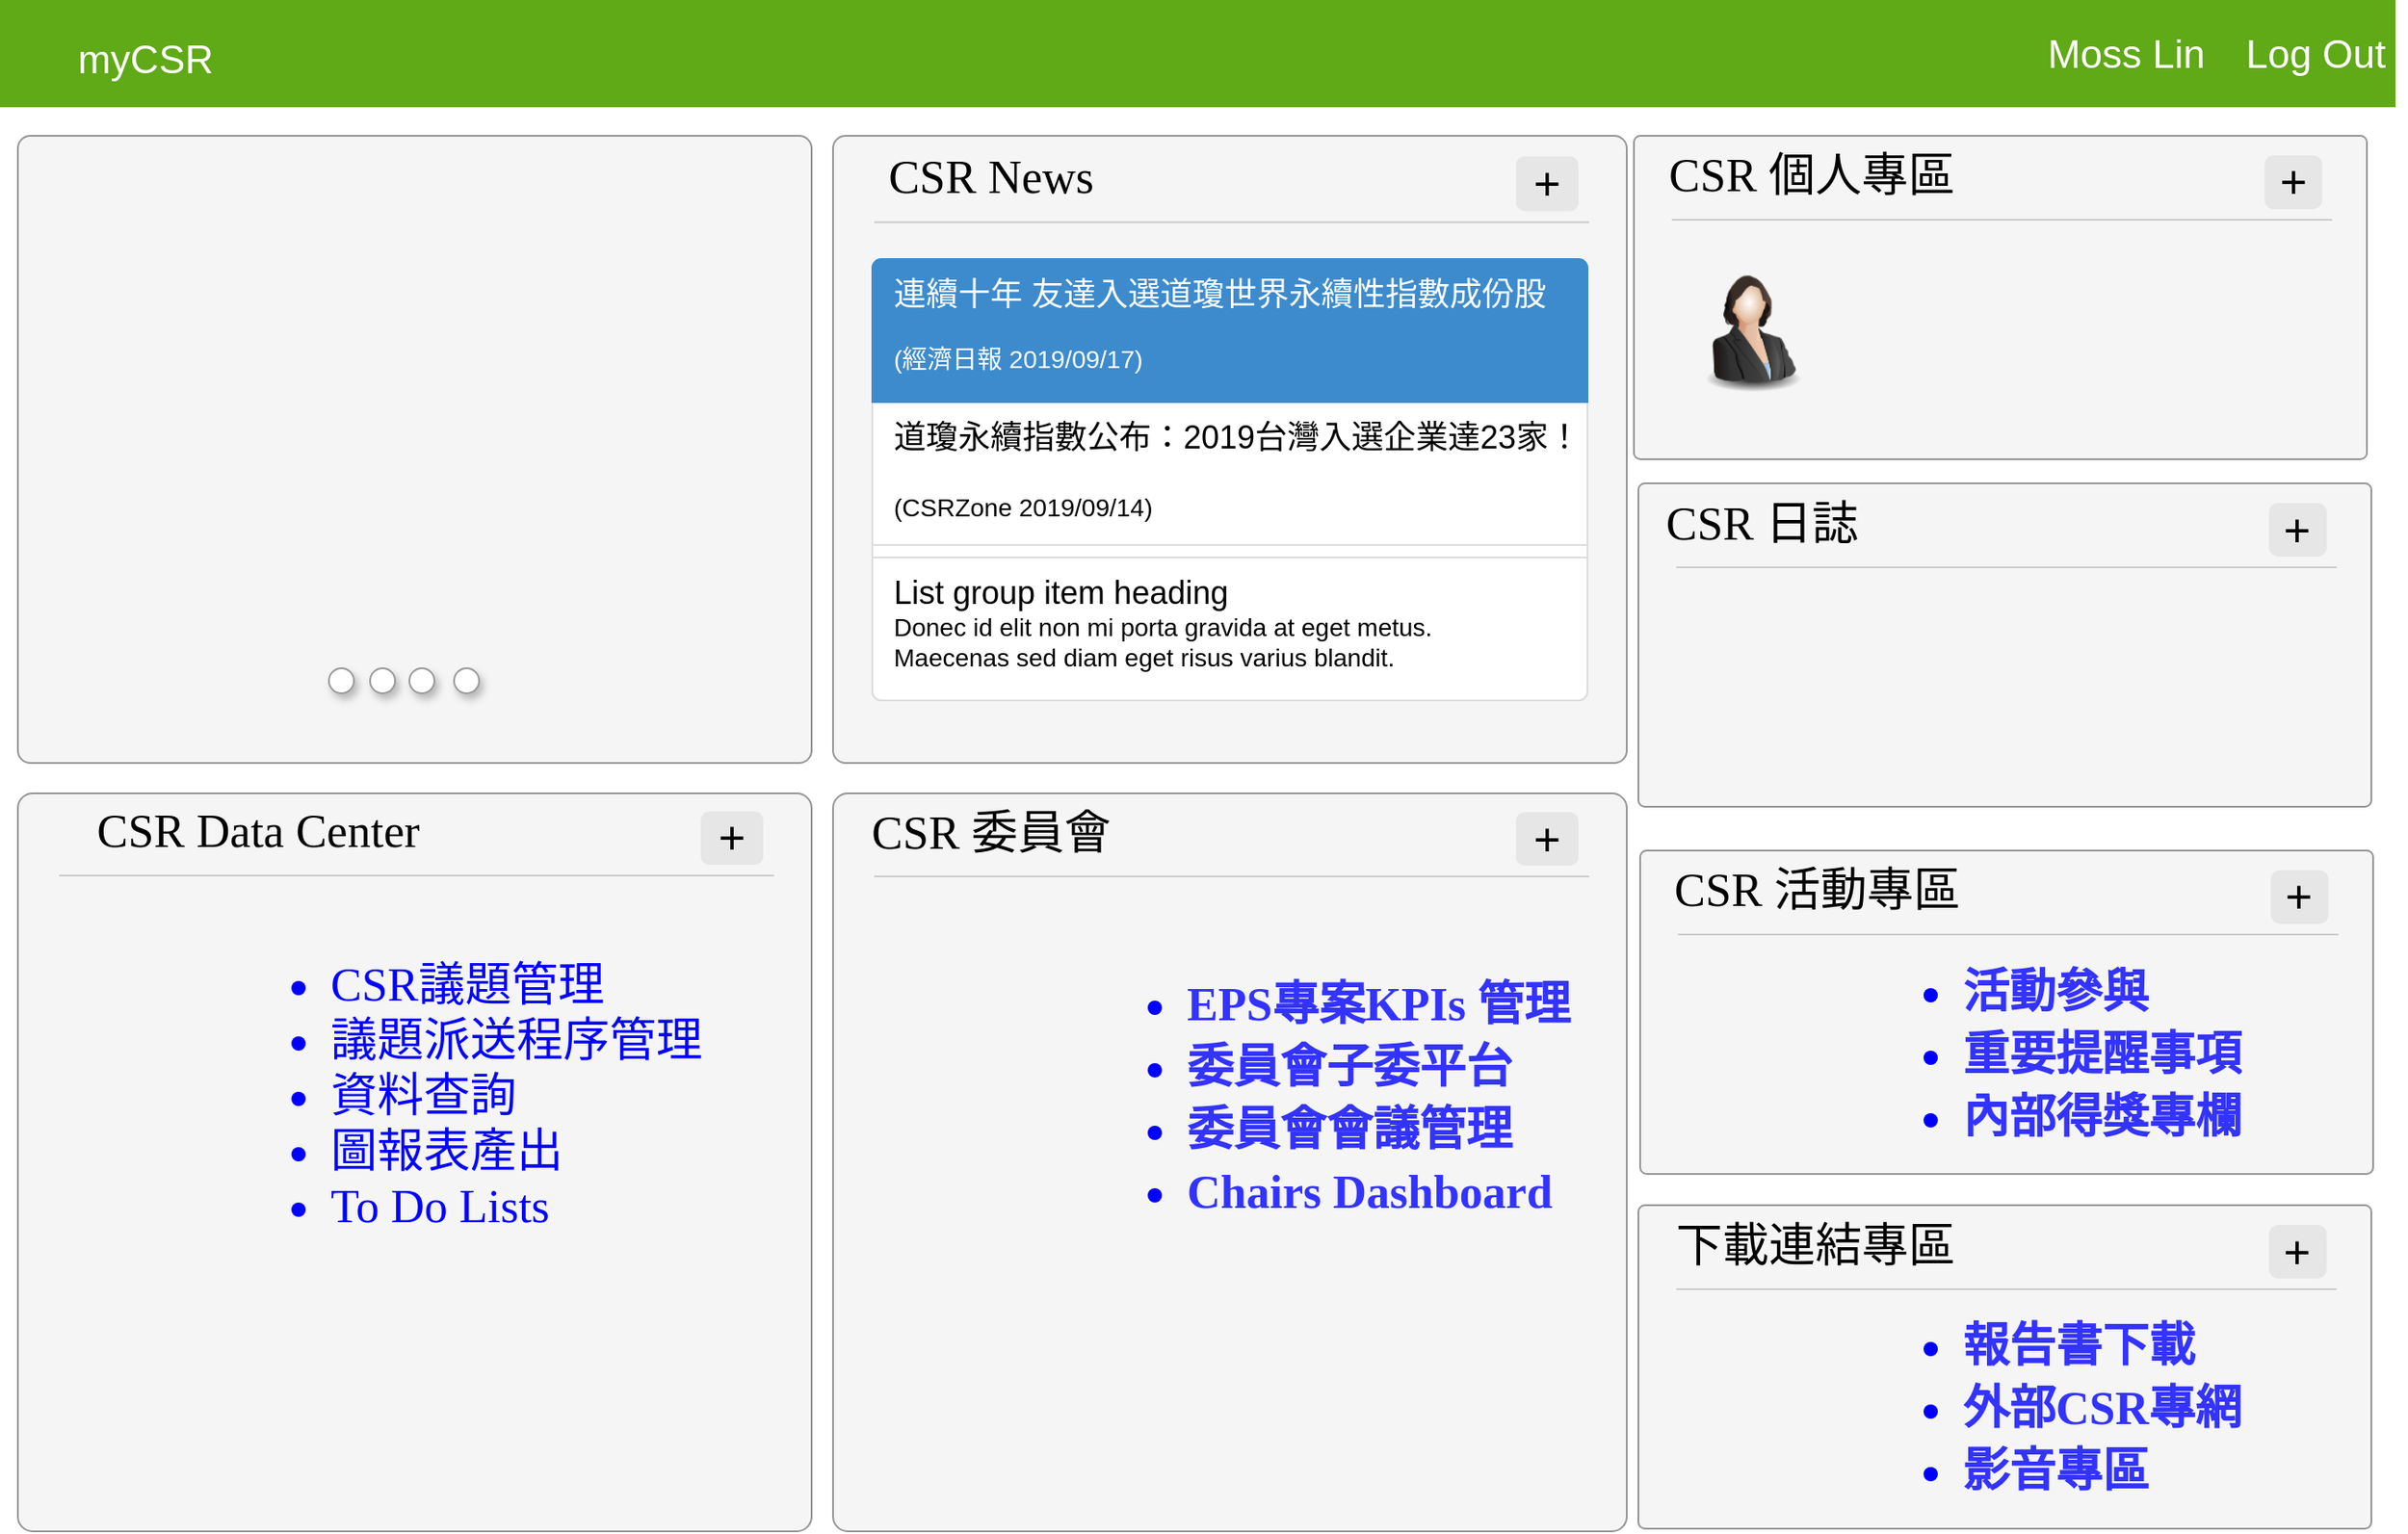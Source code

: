 <mxfile version="12.1.3" type="github" pages="3">
  <diagram name="Page-1" id="c9db0220-8083-56f3-ca83-edcdcd058819">
    <mxGraphModel dx="2213" dy="1063" grid="1" gridSize="10" guides="1" tooltips="1" connect="1" arrows="1" fold="1" page="1" pageScale="1.5" pageWidth="900" pageHeight="1600" background="#ffffff" math="0" shadow="0">
      <root>
        <object label="" id="0">
          <mxCell style=";html=1;"/>
        </object>
        <mxCell id="1" style=";html=1;" parent="0"/>
        <mxCell id="3d76a8aef4d5c911-1" value="" style="html=1;shadow=0;dashed=0;shape=mxgraph.bootstrap.rect;fillColor=#60a917;strokeColor=none;whiteSpace=wrap;rounded=0;fontSize=12;align=center;fontColor=#ffffff;" parent="1" vertex="1">
          <mxGeometry x="7" y="73" width="1340" height="60" as="geometry"/>
        </mxCell>
        <mxCell id="3d76a8aef4d5c911-41" value="" style="shape=ellipse;dashed=0;strokeColor=#999999;fillColor=#ffffff;html=1;rounded=0;shadow=1;fontSize=12;fontColor=#000000;align=center;" parent="1" vertex="1">
          <mxGeometry x="208" y="449" width="14" height="14" as="geometry"/>
        </mxCell>
        <mxCell id="CtixAL3ua5h99LuBT8kD-45" value="" style="rounded=1;whiteSpace=wrap;html=1;shadow=0;dashed=0;fontSize=26;align=left;arcSize=2;fillColor=#f5f5f5;strokeColor=#969696;fontColor=#333333;" parent="1" vertex="1">
          <mxGeometry x="17" y="149" width="444" height="351" as="geometry"/>
        </mxCell>
        <mxCell id="un3jlJEPJC5xnqNMlA-J-1" value="" style="shape=image;imageAspect=0;aspect=fixed;verticalLabelPosition=bottom;verticalAlign=top;image=https://s3.csronereporting.com/upload/home_carousel/29515cedf44f284c1117e572647ed6af_thumbnail.jpg;" parent="1" vertex="1">
          <mxGeometry x="31" y="160.5" width="417" height="279" as="geometry"/>
        </mxCell>
        <mxCell id="un3jlJEPJC5xnqNMlA-J-5" value="" style="group" parent="1" vertex="1" connectable="0">
          <mxGeometry x="473" y="149" width="444" height="351" as="geometry"/>
        </mxCell>
        <mxCell id="CtixAL3ua5h99LuBT8kD-24" value="" style="rounded=1;whiteSpace=wrap;html=1;shadow=0;dashed=0;fontSize=26;align=left;arcSize=2;fillColor=#f5f5f5;strokeColor=#969696;fontColor=#333333;" parent="un3jlJEPJC5xnqNMlA-J-5" vertex="1">
          <mxGeometry width="444" height="351" as="geometry"/>
        </mxCell>
        <mxCell id="CtixAL3ua5h99LuBT8kD-1" value="" style="html=1;shadow=0;dashed=0;shape=mxgraph.bootstrap.rrect;rSize=5;fillColor=#ffffff;strokeColor=#dddddd;whiteSpace=wrap;" parent="un3jlJEPJC5xnqNMlA-J-5" vertex="1">
          <mxGeometry x="22" y="68.965" width="400" height="247.038" as="geometry"/>
        </mxCell>
        <mxCell id="CtixAL3ua5h99LuBT8kD-2" value="(CSRZone 2019/09/14)" style="strokeColor=inherit;fillColor=inherit;gradientColor=inherit;html=1;shadow=0;dashed=0;shape=mxgraph.bootstrap.rect;perimeter=none;spacingLeft=10;align=left;fontSize=14;whiteSpace=wrap;verticalAlign=bottom;spacingBottom=10;resizeWidth=1;" parent="CtixAL3ua5h99LuBT8kD-1" vertex="1">
          <mxGeometry width="400" height="80" relative="1" as="geometry">
            <mxPoint y="80" as="offset"/>
          </mxGeometry>
        </mxCell>
        <mxCell id="CtixAL3ua5h99LuBT8kD-3" value="道瓊永續指數公布：2019台灣入選企業達23家！" style="html=1;shadow=0;dashed=0;shape=mxgraph.bootstrap.anchor;spacingLeft=10;align=left;fontSize=18;whiteSpace=wrap;resizeWidth=1;" parent="CtixAL3ua5h99LuBT8kD-2" vertex="1">
          <mxGeometry width="400" height="40" relative="1" as="geometry"/>
        </mxCell>
        <mxCell id="CtixAL3ua5h99LuBT8kD-4" value="Donec id elit non mi porta gravida at eget metus.&#xa;Maecenas sed diam eget risus varius blandit." style="strokeColor=inherit;fillColor=inherit;gradientColor=inherit;html=1;shadow=0;dashed=0;shape=mxgraph.bootstrap.bottomButton;rSize=5;spacingLeft=10;align=left;fontSize=14;perimeter=none;whiteSpace=wrap;verticalAlign=bottom;spacingBottom=13;resizeWidth=1;" parent="CtixAL3ua5h99LuBT8kD-1" vertex="1">
          <mxGeometry y="1" width="400" height="80" relative="1" as="geometry">
            <mxPoint y="-80" as="offset"/>
          </mxGeometry>
        </mxCell>
        <mxCell id="CtixAL3ua5h99LuBT8kD-5" value="List group item heading" style="html=1;shadow=0;dashed=0;shape=mxgraph.bootstrap.anchor;spacingLeft=10;align=left;fontSize=18;whiteSpace=wrap;resizeWidth=1;" parent="CtixAL3ua5h99LuBT8kD-4" vertex="1">
          <mxGeometry width="400" height="40" relative="1" as="geometry"/>
        </mxCell>
        <mxCell id="CtixAL3ua5h99LuBT8kD-6" value="&lt;font style=&quot;font-size: 14px&quot;&gt;(經濟日報 2019/09/17)&lt;/font&gt;" style="html=1;shadow=0;dashed=0;shape=mxgraph.bootstrap.topButton;rSize=5;fillColor=#3D8BCD;strokeColor=#3D8BCD;fontColor=#ffffff;spacingLeft=10;align=left;fontSize=14;perimeter=none;whiteSpace=wrap;verticalAlign=bottom;spacingBottom=13;resizeWidth=1;" parent="CtixAL3ua5h99LuBT8kD-1" vertex="1">
          <mxGeometry width="400" height="80" relative="1" as="geometry"/>
        </mxCell>
        <mxCell id="CtixAL3ua5h99LuBT8kD-7" value="連續十年 友達入選道瓊世界永續性指數成份股&amp;nbsp;" style="html=1;shadow=0;dashed=0;shape=mxgraph.bootstrap.anchor;fontColor=#ffffff;spacingLeft=10;align=left;fontSize=18;whiteSpace=wrap;resizeWidth=1;" parent="CtixAL3ua5h99LuBT8kD-1" vertex="1">
          <mxGeometry width="400" height="40" relative="1" as="geometry"/>
        </mxCell>
        <mxCell id="CtixAL3ua5h99LuBT8kD-22" value="&lt;font&gt;CSR News&lt;/font&gt;" style="text;html=1;strokeColor=none;fillColor=none;align=center;verticalAlign=middle;whiteSpace=wrap;rounded=0;shadow=0;dashed=0;fontSize=26;fontFamily=Verdana;" parent="un3jlJEPJC5xnqNMlA-J-5" vertex="1">
          <mxGeometry x="15" y="12.352" width="147" height="20.587" as="geometry"/>
        </mxCell>
        <mxCell id="CtixAL3ua5h99LuBT8kD-27" value="&lt;font style=&quot;font-size: 26px;&quot; color=&quot;#000000&quot;&gt;+&lt;/font&gt;" style="html=1;shadow=0;dashed=0;shape=mxgraph.bootstrap.rrect;align=center;rSize=5;strokeColor=none;fillColor=#E6E6E6;fontColor=#ffffff;fontStyle=0;whiteSpace=wrap;fontSize=26;" parent="un3jlJEPJC5xnqNMlA-J-5" vertex="1">
          <mxGeometry x="382" y="11.323" width="35" height="30.88" as="geometry"/>
        </mxCell>
        <mxCell id="CtixAL3ua5h99LuBT8kD-41" value="" style="line;strokeWidth=1;html=1;shadow=0;dashed=0;fillColor=#E6E6E6;fontSize=26;align=left;strokeColor=#CCCCCC;" parent="un3jlJEPJC5xnqNMlA-J-5" vertex="1">
          <mxGeometry x="23" y="43.232" width="400" height="10.293" as="geometry"/>
        </mxCell>
        <mxCell id="3d76a8aef4d5c911-2" value="&lt;font style=&quot;font-size: 22px;&quot;&gt;myCSR&lt;/font&gt;" style="html=1;shadow=0;dashed=0;fillColor=none;strokeColor=none;shape=mxgraph.bootstrap.rect;fontColor=#FFFFFF;fontSize=22;whiteSpace=wrap;" parent="1" vertex="1">
          <mxGeometry x="31" y="87" width="115" height="40" as="geometry"/>
        </mxCell>
        <mxCell id="3d76a8aef4d5c911-9" value="Moss Lin" style="html=1;shadow=0;dashed=0;fillColor=none;strokeColor=none;shape=mxgraph.bootstrap.rect;fontColor=#FFFFFF;whiteSpace=wrap;fontSize=22;" parent="1" vertex="1">
          <mxGeometry x="1145.75" y="84" width="100.625" height="40" as="geometry"/>
        </mxCell>
        <mxCell id="3d76a8aef4d5c911-10" value="Log Out" style="html=1;shadow=0;dashed=0;fillColor=none;strokeColor=none;shape=mxgraph.bootstrap.rect;fontColor=#FFFFFF;whiteSpace=wrap;fontSize=22;" parent="1" vertex="1">
          <mxGeometry x="1252.375" y="84" width="100.625" height="40" as="geometry"/>
        </mxCell>
        <mxCell id="4q6CkInknZrIZdiOboI8-3" value="" style="group" parent="1" vertex="1" connectable="0">
          <mxGeometry x="921" y="149" width="410" height="181" as="geometry"/>
        </mxCell>
        <mxCell id="un3jlJEPJC5xnqNMlA-J-7" value="" style="rounded=1;whiteSpace=wrap;html=1;shadow=0;dashed=0;fontSize=26;align=left;arcSize=2;fillColor=#f5f5f5;strokeColor=#969696;fontColor=#333333;" parent="4q6CkInknZrIZdiOboI8-3" vertex="1">
          <mxGeometry width="410" height="181" as="geometry"/>
        </mxCell>
        <mxCell id="un3jlJEPJC5xnqNMlA-J-15" value="&lt;font&gt;CSR 個人專區&lt;/font&gt;" style="text;html=1;strokeColor=none;fillColor=none;align=center;verticalAlign=middle;whiteSpace=wrap;rounded=0;shadow=0;dashed=0;fontSize=26;fontFamily=Verdana;" parent="4q6CkInknZrIZdiOboI8-3" vertex="1">
          <mxGeometry x="13.851" y="12" width="170.833" height="20" as="geometry"/>
        </mxCell>
        <mxCell id="un3jlJEPJC5xnqNMlA-J-16" value="&lt;font style=&quot;font-size: 26px;&quot; color=&quot;#000000&quot;&gt;+&lt;/font&gt;" style="html=1;shadow=0;dashed=0;shape=mxgraph.bootstrap.rrect;align=center;rSize=5;strokeColor=none;fillColor=#E6E6E6;fontColor=#ffffff;fontStyle=0;whiteSpace=wrap;fontSize=26;" parent="4q6CkInknZrIZdiOboI8-3" vertex="1">
          <mxGeometry x="352.748" y="11" width="32.32" height="30" as="geometry"/>
        </mxCell>
        <mxCell id="un3jlJEPJC5xnqNMlA-J-17" value="" style="line;strokeWidth=1;html=1;shadow=0;dashed=0;fillColor=#E6E6E6;fontSize=26;align=left;strokeColor=#CCCCCC;" parent="4q6CkInknZrIZdiOboI8-3" vertex="1">
          <mxGeometry x="21.239" y="42" width="369.369" height="10" as="geometry"/>
        </mxCell>
        <mxCell id="4q6CkInknZrIZdiOboI8-1" value="" style="image;html=1;labelBackgroundColor=#ffffff;image=img/lib/clip_art/people/Suit_Woman_128x128.png" parent="4q6CkInknZrIZdiOboI8-3" vertex="1">
          <mxGeometry x="28.626" y="67" width="73.874" height="80" as="geometry"/>
        </mxCell>
        <mxCell id="4q6CkInknZrIZdiOboI8-4" value="" style="group" parent="1" vertex="1" connectable="0">
          <mxGeometry x="923.5" y="343.5" width="410" height="195" as="geometry"/>
        </mxCell>
        <mxCell id="4q6CkInknZrIZdiOboI8-5" value="" style="rounded=1;whiteSpace=wrap;html=1;shadow=0;dashed=0;fontSize=26;align=left;arcSize=2;fillColor=#f5f5f5;strokeColor=#969696;fontColor=#333333;" parent="4q6CkInknZrIZdiOboI8-4" vertex="1">
          <mxGeometry width="410" height="181" as="geometry"/>
        </mxCell>
        <mxCell id="4q6CkInknZrIZdiOboI8-6" value="&lt;font&gt;CSR 日誌&lt;/font&gt;" style="text;html=1;strokeColor=none;fillColor=none;align=left;verticalAlign=middle;whiteSpace=wrap;rounded=0;shadow=0;dashed=0;fontSize=26;fontFamily=Verdana;" parent="4q6CkInknZrIZdiOboI8-4" vertex="1">
          <mxGeometry x="13.851" y="12" width="170.833" height="20" as="geometry"/>
        </mxCell>
        <mxCell id="4q6CkInknZrIZdiOboI8-7" value="&lt;font style=&quot;font-size: 26px;&quot; color=&quot;#000000&quot;&gt;+&lt;/font&gt;" style="html=1;shadow=0;dashed=0;shape=mxgraph.bootstrap.rrect;align=center;rSize=5;strokeColor=none;fillColor=#E6E6E6;fontColor=#ffffff;fontStyle=0;whiteSpace=wrap;fontSize=26;" parent="4q6CkInknZrIZdiOboI8-4" vertex="1">
          <mxGeometry x="352.748" y="11" width="32.32" height="30" as="geometry"/>
        </mxCell>
        <mxCell id="4q6CkInknZrIZdiOboI8-8" value="" style="line;strokeWidth=1;html=1;shadow=0;dashed=0;fillColor=#E6E6E6;fontSize=26;align=left;strokeColor=#CCCCCC;" parent="4q6CkInknZrIZdiOboI8-4" vertex="1">
          <mxGeometry x="21.239" y="42" width="369.369" height="10" as="geometry"/>
        </mxCell>
        <mxCell id="4q6CkInknZrIZdiOboI8-45" value="" style="shape=image;imageAspect=0;aspect=fixed;verticalLabelPosition=bottom;verticalAlign=top;image=http://www.shejiye.com/uploadfile/icon/2017/0203/shejiyeicon0jebw0nt0tl.png;" parent="4q6CkInknZrIZdiOboI8-4" vertex="1">
          <mxGeometry x="14" y="55" width="125" height="125" as="geometry"/>
        </mxCell>
        <mxCell id="4q6CkInknZrIZdiOboI8-10" value="" style="group" parent="1" vertex="1" connectable="0">
          <mxGeometry x="924.5" y="549" width="410" height="254.5" as="geometry"/>
        </mxCell>
        <mxCell id="4q6CkInknZrIZdiOboI8-11" value="" style="rounded=1;whiteSpace=wrap;html=1;shadow=0;dashed=0;fontSize=26;align=left;arcSize=2;fillColor=#f5f5f5;strokeColor=#969696;fontColor=#333333;" parent="4q6CkInknZrIZdiOboI8-10" vertex="1">
          <mxGeometry width="410" height="181" as="geometry"/>
        </mxCell>
        <mxCell id="4q6CkInknZrIZdiOboI8-12" value="&lt;font&gt;CSR 活動專區&lt;/font&gt;" style="text;html=1;strokeColor=none;fillColor=none;align=center;verticalAlign=middle;whiteSpace=wrap;rounded=0;shadow=0;dashed=0;fontSize=26;fontFamily=Verdana;" parent="4q6CkInknZrIZdiOboI8-10" vertex="1">
          <mxGeometry x="13.851" y="12" width="170.833" height="20" as="geometry"/>
        </mxCell>
        <mxCell id="4q6CkInknZrIZdiOboI8-13" value="&lt;font style=&quot;font-size: 26px;&quot; color=&quot;#000000&quot;&gt;+&lt;/font&gt;" style="html=1;shadow=0;dashed=0;shape=mxgraph.bootstrap.rrect;align=center;rSize=5;strokeColor=none;fillColor=#E6E6E6;fontColor=#ffffff;fontStyle=0;whiteSpace=wrap;fontSize=26;" parent="4q6CkInknZrIZdiOboI8-10" vertex="1">
          <mxGeometry x="352.748" y="11" width="32.32" height="30" as="geometry"/>
        </mxCell>
        <mxCell id="4q6CkInknZrIZdiOboI8-14" value="" style="line;strokeWidth=1;html=1;shadow=0;dashed=0;fillColor=#E6E6E6;fontSize=26;align=left;strokeColor=#CCCCCC;" parent="4q6CkInknZrIZdiOboI8-10" vertex="1">
          <mxGeometry x="21.239" y="42" width="369.369" height="10" as="geometry"/>
        </mxCell>
        <mxCell id="4q6CkInknZrIZdiOboI8-46" value="" style="shape=image;imageAspect=0;aspect=fixed;verticalLabelPosition=bottom;verticalAlign=top;image=https://cdn3.iconfinder.com/data/icons/office-iconset/792/5-512.png;" parent="4q6CkInknZrIZdiOboI8-10" vertex="1">
          <mxGeometry x="25" y="65" width="97" height="126" as="geometry"/>
        </mxCell>
        <mxCell id="5aEfebouOQPNbwcG3QLQ-8" value="&lt;ul style=&quot;font-size: 26px&quot;&gt;&lt;li style=&quot;font-size: 26px&quot;&gt;&lt;div style=&quot;margin-top: 0pt ; margin-bottom: 3pt ; margin-left: 0.29in ; text-indent: -0.29in ; direction: ltr ; unicode-bidi: embed ; vertical-align: baseline ; font-size: 26px&quot;&gt;&lt;span style=&quot;font-size: 26px ; font-family: &amp;#34;gill sans mt&amp;#34; ; color: rgb(51 , 51 , 255) ; font-weight: bold&quot;&gt;活動參與&lt;/span&gt;&lt;span style=&quot;font-size: 26px ; font-family: &amp;#34;gill sans mt&amp;#34; ; color: rgb(51 , 51 , 255) ; font-weight: bold&quot;&gt;&lt;br style=&quot;font-size: 26px&quot;&gt;&lt;/span&gt;&lt;/div&gt;&lt;/li&gt;&lt;li style=&quot;font-size: 26px&quot;&gt;&lt;div style=&quot;margin-top: 0pt ; margin-bottom: 3pt ; margin-left: 0.29in ; text-indent: -0.29in ; direction: ltr ; unicode-bidi: embed ; vertical-align: baseline ; font-size: 26px&quot;&gt;&lt;span style=&quot;text-indent: -0.29in ; font-size: 26px ; color: rgb(51 , 51 , 255) ; font-weight: bold&quot;&gt;重要提醒事項&lt;/span&gt;&lt;span style=&quot;text-indent: -0.29in ; font-size: 26px ; font-family: &amp;#34;gill sans mt&amp;#34; ; color: rgb(51 , 51 , 255) ; font-weight: bold&quot;&gt;&lt;/span&gt;&lt;/div&gt;&lt;/li&gt;&lt;li style=&quot;font-size: 26px&quot;&gt;&lt;div style=&quot;margin-top: 0pt ; margin-bottom: 3pt ; margin-left: 0.29in ; text-indent: -0.29in ; direction: ltr ; unicode-bidi: embed ; vertical-align: baseline ; font-size: 26px&quot;&gt;&lt;span style=&quot;text-indent: -0.29in ; font-size: 26px ; color: rgb(51 , 51 , 255) ; font-weight: bold&quot;&gt;內部得獎專欄&lt;/span&gt;&lt;/div&gt;&lt;/li&gt;&lt;/ul&gt;" style="text;strokeColor=none;fillColor=none;html=1;whiteSpace=wrap;verticalAlign=middle;overflow=hidden;fontSize=26;fontColor=#0000FF;fontFamily=Verdana;" parent="4q6CkInknZrIZdiOboI8-10" vertex="1">
          <mxGeometry x="138" y="35" width="261" height="148" as="geometry"/>
        </mxCell>
        <mxCell id="4q6CkInknZrIZdiOboI8-23" value="" style="rounded=1;whiteSpace=wrap;html=1;shadow=0;dashed=0;fontSize=26;align=left;arcSize=2;fillColor=#f5f5f5;strokeColor=#969696;fontColor=#333333;" parent="1" vertex="1">
          <mxGeometry x="473" y="517" width="444" height="413" as="geometry"/>
        </mxCell>
        <mxCell id="4q6CkInknZrIZdiOboI8-31" value="&lt;font&gt;CSR 委員會&lt;/font&gt;" style="text;html=1;strokeColor=none;fillColor=none;align=center;verticalAlign=middle;whiteSpace=wrap;rounded=0;shadow=0;dashed=0;fontSize=26;fontFamily=Verdana;" parent="1" vertex="1">
          <mxGeometry x="488" y="528.5" width="147" height="20" as="geometry"/>
        </mxCell>
        <mxCell id="4q6CkInknZrIZdiOboI8-32" value="&lt;font style=&quot;font-size: 26px;&quot; color=&quot;#000000&quot;&gt;+&lt;/font&gt;" style="html=1;shadow=0;dashed=0;shape=mxgraph.bootstrap.rrect;align=center;rSize=5;strokeColor=none;fillColor=#E6E6E6;fontColor=#ffffff;fontStyle=0;whiteSpace=wrap;fontSize=26;" parent="1" vertex="1">
          <mxGeometry x="855" y="527.5" width="35" height="30" as="geometry"/>
        </mxCell>
        <mxCell id="4q6CkInknZrIZdiOboI8-33" value="" style="line;strokeWidth=1;html=1;shadow=0;dashed=0;fillColor=#E6E6E6;fontSize=26;align=left;strokeColor=#CCCCCC;" parent="1" vertex="1">
          <mxGeometry x="496" y="558.5" width="400" height="10" as="geometry"/>
        </mxCell>
        <mxCell id="4q6CkInknZrIZdiOboI8-34" value="" style="rounded=1;whiteSpace=wrap;html=1;shadow=0;dashed=0;fontSize=26;align=left;arcSize=2;fillColor=#f5f5f5;strokeColor=#969696;fontColor=#333333;" parent="1" vertex="1">
          <mxGeometry x="17" y="517" width="444" height="413" as="geometry"/>
        </mxCell>
        <mxCell id="4q6CkInknZrIZdiOboI8-42" value="&lt;font&gt;CSR Data Center&lt;/font&gt;" style="text;html=1;strokeColor=none;fillColor=none;align=center;verticalAlign=middle;whiteSpace=wrap;rounded=0;shadow=0;dashed=0;fontSize=26;fontFamily=Verdana;" parent="1" vertex="1">
          <mxGeometry x="32" y="528" width="239" height="20" as="geometry"/>
        </mxCell>
        <mxCell id="4q6CkInknZrIZdiOboI8-43" value="&lt;font style=&quot;font-size: 26px;&quot; color=&quot;#000000&quot;&gt;+&lt;/font&gt;" style="html=1;shadow=0;dashed=0;shape=mxgraph.bootstrap.rrect;align=center;rSize=5;strokeColor=none;fillColor=#E6E6E6;fontColor=#ffffff;fontStyle=0;whiteSpace=wrap;fontSize=26;" parent="1" vertex="1">
          <mxGeometry x="399" y="527" width="35" height="30" as="geometry"/>
        </mxCell>
        <mxCell id="4q6CkInknZrIZdiOboI8-44" value="" style="line;strokeWidth=1;html=1;shadow=0;dashed=0;fillColor=#E6E6E6;fontSize=26;align=left;strokeColor=#CCCCCC;" parent="1" vertex="1">
          <mxGeometry x="40" y="558" width="400" height="10" as="geometry"/>
        </mxCell>
        <mxCell id="4q6CkInknZrIZdiOboI8-49" value="" style="shape=ellipse;dashed=0;strokeColor=#999999;fillColor=#ffffff;html=1;rounded=0;shadow=1;fontSize=12;fontColor=#000000;align=center;" parent="1" vertex="1">
          <mxGeometry x="191" y="447" width="14" height="14" as="geometry"/>
        </mxCell>
        <mxCell id="4q6CkInknZrIZdiOboI8-50" value="" style="shape=ellipse;dashed=0;strokeColor=#999999;fillColor=#ffffff;html=1;rounded=0;shadow=1;fontSize=12;fontColor=#000000;align=center;" parent="1" vertex="1">
          <mxGeometry x="214" y="447" width="14" height="14" as="geometry"/>
        </mxCell>
        <mxCell id="4q6CkInknZrIZdiOboI8-51" value="" style="shape=ellipse;dashed=0;strokeColor=#999999;fillColor=#ffffff;html=1;rounded=0;shadow=1;fontSize=12;fontColor=#000000;align=center;" parent="1" vertex="1">
          <mxGeometry x="236" y="447" width="14" height="14" as="geometry"/>
        </mxCell>
        <mxCell id="5aEfebouOQPNbwcG3QLQ-1" value="" style="shape=image;imageAspect=0;aspect=fixed;verticalLabelPosition=bottom;verticalAlign=top;image=https://cdn0.iconfinder.com/data/icons/network-and-technology-square-rounded-vol-1/150/database__server__cloud__datacenter-512.png;" parent="1" vertex="1">
          <mxGeometry x="29" y="609" width="127" height="127" as="geometry"/>
        </mxCell>
        <mxCell id="5aEfebouOQPNbwcG3QLQ-3" value="&lt;ul&gt;&lt;li&gt;CSR&lt;span style=&quot;text-indent: -0.29in&quot;&gt;議題管理&lt;/span&gt;&lt;/li&gt;&lt;li&gt;議題派送程序管理&lt;/li&gt;&lt;li&gt;資料查詢&lt;/li&gt;&lt;li&gt;圖報表產出&lt;/li&gt;&lt;li&gt;To Do Lists&lt;/li&gt;&lt;/ul&gt;" style="text;strokeColor=none;fillColor=none;html=1;whiteSpace=wrap;verticalAlign=middle;overflow=hidden;fontSize=26;fontColor=#0000FF;fontFamily=Verdana;" parent="1" vertex="1">
          <mxGeometry x="150" y="580" width="261" height="190" as="geometry"/>
        </mxCell>
        <mxCell id="5aEfebouOQPNbwcG3QLQ-4" value="" style="group" parent="1" vertex="1" connectable="0">
          <mxGeometry x="923.5" y="747.5" width="410" height="181.5" as="geometry"/>
        </mxCell>
        <mxCell id="4q6CkInknZrIZdiOboI8-16" value="" style="group" parent="5aEfebouOQPNbwcG3QLQ-4" vertex="1" connectable="0">
          <mxGeometry width="410" height="181.5" as="geometry"/>
        </mxCell>
        <mxCell id="4q6CkInknZrIZdiOboI8-17" value="" style="rounded=1;whiteSpace=wrap;html=1;shadow=0;dashed=0;fontSize=26;align=left;arcSize=2;fillColor=#f5f5f5;strokeColor=#969696;fontColor=#333333;" parent="4q6CkInknZrIZdiOboI8-16" vertex="1">
          <mxGeometry width="410" height="181" as="geometry"/>
        </mxCell>
        <mxCell id="4q6CkInknZrIZdiOboI8-18" value="&lt;font&gt;下載連結專區&lt;/font&gt;" style="text;html=1;strokeColor=none;fillColor=none;align=center;verticalAlign=middle;whiteSpace=wrap;rounded=0;shadow=0;dashed=0;fontSize=26;fontFamily=Verdana;" parent="4q6CkInknZrIZdiOboI8-16" vertex="1">
          <mxGeometry x="13.851" y="12" width="170.833" height="20" as="geometry"/>
        </mxCell>
        <mxCell id="4q6CkInknZrIZdiOboI8-19" value="&lt;font style=&quot;font-size: 26px;&quot; color=&quot;#000000&quot;&gt;+&lt;/font&gt;" style="html=1;shadow=0;dashed=0;shape=mxgraph.bootstrap.rrect;align=center;rSize=5;strokeColor=none;fillColor=#E6E6E6;fontColor=#ffffff;fontStyle=0;whiteSpace=wrap;fontSize=26;" parent="4q6CkInknZrIZdiOboI8-16" vertex="1">
          <mxGeometry x="352.748" y="11" width="32.32" height="30" as="geometry"/>
        </mxCell>
        <mxCell id="4q6CkInknZrIZdiOboI8-20" value="" style="line;strokeWidth=1;html=1;shadow=0;dashed=0;fillColor=#E6E6E6;fontSize=26;align=left;strokeColor=#CCCCCC;" parent="4q6CkInknZrIZdiOboI8-16" vertex="1">
          <mxGeometry x="21.239" y="42" width="369.369" height="10" as="geometry"/>
        </mxCell>
        <mxCell id="4q6CkInknZrIZdiOboI8-47" value="" style="shape=image;imageAspect=0;aspect=fixed;verticalLabelPosition=bottom;verticalAlign=top;image=https://cdn0.iconfinder.com/data/icons/download-icons-rounded/110/Download-Book-512.png;" parent="4q6CkInknZrIZdiOboI8-16" vertex="1">
          <mxGeometry x="28.5" y="66.5" width="96" height="96" as="geometry"/>
        </mxCell>
        <mxCell id="5aEfebouOQPNbwcG3QLQ-9" value="&lt;ul style=&quot;font-size: 26px&quot;&gt;&lt;li style=&quot;font-size: 26px&quot;&gt;&lt;div style=&quot;margin-top: 0pt ; margin-bottom: 3pt ; margin-left: 0.29in ; text-indent: -0.29in ; direction: ltr ; unicode-bidi: embed ; vertical-align: baseline ; font-size: 26px&quot;&gt;&lt;span style=&quot;font-size: 26px ; font-family: &amp;#34;gill sans mt&amp;#34; ; color: rgb(51 , 51 , 255) ; font-weight: bold&quot;&gt;報告書下載&lt;/span&gt;&lt;span style=&quot;font-size: 26px ; font-family: &amp;#34;gill sans mt&amp;#34; ; color: rgb(51 , 51 , 255) ; font-weight: bold&quot;&gt;&lt;br style=&quot;font-size: 26px&quot;&gt;&lt;/span&gt;&lt;/div&gt;&lt;/li&gt;&lt;li style=&quot;font-size: 26px&quot;&gt;&lt;div style=&quot;margin-top: 0pt ; margin-bottom: 3pt ; margin-left: 0.29in ; text-indent: -0.29in ; direction: ltr ; unicode-bidi: embed ; vertical-align: baseline ; font-size: 26px&quot;&gt;&lt;span style=&quot;text-indent: -0.29in ; font-size: 26px ; color: rgb(51 , 51 , 255) ; font-weight: bold&quot;&gt;外部CSR專網&lt;/span&gt;&lt;span style=&quot;text-indent: -0.29in ; font-size: 26px ; font-family: &amp;#34;gill sans mt&amp;#34; ; color: rgb(51 , 51 , 255) ; font-weight: bold&quot;&gt;&lt;/span&gt;&lt;/div&gt;&lt;/li&gt;&lt;li style=&quot;font-size: 26px&quot;&gt;&lt;div style=&quot;margin-top: 0pt ; margin-bottom: 3pt ; margin-left: 0.29in ; text-indent: -0.29in ; direction: ltr ; unicode-bidi: embed ; vertical-align: baseline ; font-size: 26px&quot;&gt;&lt;span style=&quot;text-indent: -0.29in ; font-size: 26px ; color: rgb(51 , 51 , 255) ; font-weight: bold&quot;&gt;影音專區&lt;/span&gt;&lt;/div&gt;&lt;/li&gt;&lt;/ul&gt;" style="text;strokeColor=none;fillColor=none;html=1;whiteSpace=wrap;verticalAlign=middle;overflow=hidden;fontSize=26;fontColor=#0000FF;fontFamily=Verdana;" parent="4q6CkInknZrIZdiOboI8-16" vertex="1">
          <mxGeometry x="139" y="34.5" width="261" height="148" as="geometry"/>
        </mxCell>
        <mxCell id="5aEfebouOQPNbwcG3QLQ-5" value="&lt;ul style=&quot;font-size: 26px;&quot;&gt;&lt;li style=&quot;font-size: 26px;&quot;&gt;&lt;div style=&quot;margin-top: 0pt; margin-bottom: 3pt; margin-left: 0.29in; text-indent: -0.29in; direction: ltr; unicode-bidi: embed; vertical-align: baseline; font-size: 26px;&quot;&gt;&lt;span style=&quot;font-size: 26px; font-family: &amp;quot;gill sans mt&amp;quot;; color: rgb(51, 51, 255); font-weight: bold;&quot;&gt;EPS&lt;/span&gt;&lt;span style=&quot;font-size: 26px; color: rgb(51, 51, 255); font-weight: bold;&quot;&gt;專案&lt;/span&gt;&lt;span style=&quot;font-size: 26px; font-family: &amp;quot;gill sans mt&amp;quot;; color: rgb(51, 51, 255); font-weight: bold;&quot;&gt;KPIs &lt;/span&gt;&lt;span style=&quot;font-size: 26px; color: rgb(51, 51, 255); font-weight: bold;&quot;&gt;管理&lt;/span&gt;&lt;span style=&quot;font-size: 26px; font-family: &amp;quot;gill sans mt&amp;quot;; color: rgb(51, 51, 255); font-weight: bold;&quot;&gt;&lt;br style=&quot;font-size: 26px;&quot;&gt;&lt;/span&gt;&lt;/div&gt;&lt;/li&gt;&lt;li style=&quot;font-size: 26px;&quot;&gt;&lt;div style=&quot;margin-top: 0pt; margin-bottom: 3pt; margin-left: 0.29in; text-indent: -0.29in; direction: ltr; unicode-bidi: embed; vertical-align: baseline; font-size: 26px;&quot;&gt;&lt;span style=&quot;text-indent: -0.29in; font-size: 26px; color: rgb(51, 51, 255); font-weight: bold;&quot;&gt;委員會子委平台&lt;/span&gt;&lt;span style=&quot;text-indent: -0.29in; font-size: 26px; font-family: &amp;quot;gill sans mt&amp;quot;; color: rgb(51, 51, 255); font-weight: bold;&quot;&gt;&lt;/span&gt;&lt;/div&gt;&lt;/li&gt;&lt;li style=&quot;font-size: 26px;&quot;&gt;&lt;div style=&quot;margin-top: 0pt; margin-bottom: 3pt; margin-left: 0.29in; text-indent: -0.29in; direction: ltr; unicode-bidi: embed; vertical-align: baseline; font-size: 26px;&quot;&gt;&lt;span style=&quot;text-indent: -0.29in; font-size: 26px; color: rgb(51, 51, 255); font-weight: bold;&quot;&gt;委員會會議管理&lt;/span&gt;&lt;span style=&quot;text-indent: -0.29in; font-size: 26px; font-family: &amp;quot;gill sans mt&amp;quot;; color: rgb(51, 51, 255); font-weight: bold;&quot;&gt;&lt;/span&gt;&lt;/div&gt;&lt;/li&gt;&lt;li style=&quot;font-size: 26px;&quot;&gt;&lt;div style=&quot;margin-top: 0pt; margin-bottom: 3pt; margin-left: 0.29in; text-indent: -0.29in; direction: ltr; unicode-bidi: embed; vertical-align: baseline; font-size: 26px;&quot;&gt;&lt;span style=&quot;color: rgb(51, 51, 255); font-family: &amp;quot;gill sans mt&amp;quot;; font-size: 26px; font-weight: bold; text-indent: -0.29in;&quot;&gt;Chairs Dashboard&lt;/span&gt;&lt;/div&gt;&lt;/li&gt;&lt;/ul&gt;" style="text;strokeColor=none;fillColor=none;html=1;whiteSpace=wrap;verticalAlign=middle;overflow=hidden;fontSize=26;fontColor=#0000FF;fontFamily=Verdana;" parent="1" vertex="1">
          <mxGeometry x="629" y="591" width="261" height="190" as="geometry"/>
        </mxCell>
        <mxCell id="5aEfebouOQPNbwcG3QLQ-6" value="" style="shape=image;imageAspect=0;aspect=fixed;verticalLabelPosition=bottom;verticalAlign=top;fontFamily=Verdana;fontSize=26;fontColor=#0000FF;image=https://cdn2.iconfinder.com/data/icons/business-management-color/64/committee-people-team-staff-512.png;" parent="1" vertex="1">
          <mxGeometry x="496" y="614" width="127" height="127" as="geometry"/>
        </mxCell>
        <mxCell id="5aEfebouOQPNbwcG3QLQ-7" value="" style="shape=ellipse;dashed=0;strokeColor=#999999;fillColor=#ffffff;html=1;rounded=0;shadow=1;fontSize=12;fontColor=#000000;align=center;" parent="1" vertex="1">
          <mxGeometry x="261" y="447" width="14" height="14" as="geometry"/>
        </mxCell>
      </root>
    </mxGraphModel>
  </diagram>
  <diagram name="20191008bk" id="nzTBOYOqNhqmgre8U_g7">
    <mxGraphModel dx="1328" dy="638" grid="1" gridSize="10" guides="1" tooltips="1" connect="1" arrows="1" fold="1" page="1" pageScale="1.5" pageWidth="900" pageHeight="1600" background="#ffffff" math="0" shadow="0">
      <root>
        <object label="" id="ro7wms5c4qZhyEReDDkg-0">
          <mxCell style=";html=1;"/>
        </object>
        <mxCell id="ro7wms5c4qZhyEReDDkg-1" style=";html=1;" parent="ro7wms5c4qZhyEReDDkg-0"/>
        <mxCell id="ro7wms5c4qZhyEReDDkg-2" value="" style="html=1;shadow=0;dashed=0;shape=mxgraph.bootstrap.rect;fillColor=#60a917;strokeColor=none;whiteSpace=wrap;rounded=0;fontSize=12;align=center;fontColor=#ffffff;" vertex="1" parent="ro7wms5c4qZhyEReDDkg-1">
          <mxGeometry x="7" y="73" width="1340" height="60" as="geometry"/>
        </mxCell>
        <mxCell id="ro7wms5c4qZhyEReDDkg-3" value="" style="shape=ellipse;dashed=0;strokeColor=#999999;fillColor=#ffffff;html=1;rounded=0;shadow=1;fontSize=12;fontColor=#000000;align=center;" vertex="1" parent="ro7wms5c4qZhyEReDDkg-1">
          <mxGeometry x="208" y="449" width="14" height="14" as="geometry"/>
        </mxCell>
        <mxCell id="ro7wms5c4qZhyEReDDkg-4" value="" style="rounded=1;whiteSpace=wrap;html=1;shadow=0;dashed=0;fontSize=26;align=left;arcSize=2;fillColor=#f5f5f5;strokeColor=#969696;fontColor=#333333;" vertex="1" parent="ro7wms5c4qZhyEReDDkg-1">
          <mxGeometry x="17" y="149" width="444" height="351" as="geometry"/>
        </mxCell>
        <mxCell id="ro7wms5c4qZhyEReDDkg-5" value="" style="shape=image;imageAspect=0;aspect=fixed;verticalLabelPosition=bottom;verticalAlign=top;image=https://s3.csronereporting.com/upload/home_carousel/29515cedf44f284c1117e572647ed6af_thumbnail.jpg;" vertex="1" parent="ro7wms5c4qZhyEReDDkg-1">
          <mxGeometry x="31" y="160.5" width="417" height="279" as="geometry"/>
        </mxCell>
        <mxCell id="ro7wms5c4qZhyEReDDkg-6" value="" style="group" vertex="1" connectable="0" parent="ro7wms5c4qZhyEReDDkg-1">
          <mxGeometry x="473" y="149" width="444" height="351" as="geometry"/>
        </mxCell>
        <mxCell id="ro7wms5c4qZhyEReDDkg-7" value="" style="rounded=1;whiteSpace=wrap;html=1;shadow=0;dashed=0;fontSize=26;align=left;arcSize=2;fillColor=#f5f5f5;strokeColor=#969696;fontColor=#333333;" vertex="1" parent="ro7wms5c4qZhyEReDDkg-6">
          <mxGeometry width="444" height="351" as="geometry"/>
        </mxCell>
        <mxCell id="ro7wms5c4qZhyEReDDkg-8" value="" style="html=1;shadow=0;dashed=0;shape=mxgraph.bootstrap.rrect;rSize=5;fillColor=#ffffff;strokeColor=#dddddd;whiteSpace=wrap;" vertex="1" parent="ro7wms5c4qZhyEReDDkg-6">
          <mxGeometry x="22" y="68.965" width="400" height="247.038" as="geometry"/>
        </mxCell>
        <mxCell id="ro7wms5c4qZhyEReDDkg-9" value="(CSRZone 2019/09/14)" style="strokeColor=inherit;fillColor=inherit;gradientColor=inherit;html=1;shadow=0;dashed=0;shape=mxgraph.bootstrap.rect;perimeter=none;spacingLeft=10;align=left;fontSize=14;whiteSpace=wrap;verticalAlign=bottom;spacingBottom=10;resizeWidth=1;" vertex="1" parent="ro7wms5c4qZhyEReDDkg-8">
          <mxGeometry width="400" height="80" relative="1" as="geometry">
            <mxPoint y="80" as="offset"/>
          </mxGeometry>
        </mxCell>
        <mxCell id="ro7wms5c4qZhyEReDDkg-10" value="道瓊永續指數公布：2019台灣入選企業達23家！" style="html=1;shadow=0;dashed=0;shape=mxgraph.bootstrap.anchor;spacingLeft=10;align=left;fontSize=18;whiteSpace=wrap;resizeWidth=1;" vertex="1" parent="ro7wms5c4qZhyEReDDkg-9">
          <mxGeometry width="400" height="40" relative="1" as="geometry"/>
        </mxCell>
        <mxCell id="ro7wms5c4qZhyEReDDkg-11" value="Donec id elit non mi porta gravida at eget metus.&#xa;Maecenas sed diam eget risus varius blandit." style="strokeColor=inherit;fillColor=inherit;gradientColor=inherit;html=1;shadow=0;dashed=0;shape=mxgraph.bootstrap.bottomButton;rSize=5;spacingLeft=10;align=left;fontSize=14;perimeter=none;whiteSpace=wrap;verticalAlign=bottom;spacingBottom=13;resizeWidth=1;" vertex="1" parent="ro7wms5c4qZhyEReDDkg-8">
          <mxGeometry y="1" width="400" height="80" relative="1" as="geometry">
            <mxPoint y="-80" as="offset"/>
          </mxGeometry>
        </mxCell>
        <mxCell id="ro7wms5c4qZhyEReDDkg-12" value="List group item heading" style="html=1;shadow=0;dashed=0;shape=mxgraph.bootstrap.anchor;spacingLeft=10;align=left;fontSize=18;whiteSpace=wrap;resizeWidth=1;" vertex="1" parent="ro7wms5c4qZhyEReDDkg-11">
          <mxGeometry width="400" height="40" relative="1" as="geometry"/>
        </mxCell>
        <mxCell id="ro7wms5c4qZhyEReDDkg-13" value="&lt;font style=&quot;font-size: 14px&quot;&gt;(經濟日報 2019/09/17)&lt;/font&gt;" style="html=1;shadow=0;dashed=0;shape=mxgraph.bootstrap.topButton;rSize=5;fillColor=#3D8BCD;strokeColor=#3D8BCD;fontColor=#ffffff;spacingLeft=10;align=left;fontSize=14;perimeter=none;whiteSpace=wrap;verticalAlign=bottom;spacingBottom=13;resizeWidth=1;" vertex="1" parent="ro7wms5c4qZhyEReDDkg-8">
          <mxGeometry width="400" height="80" relative="1" as="geometry"/>
        </mxCell>
        <mxCell id="ro7wms5c4qZhyEReDDkg-14" value="連續十年 友達入選道瓊世界永續性指數成份股&amp;nbsp;" style="html=1;shadow=0;dashed=0;shape=mxgraph.bootstrap.anchor;fontColor=#ffffff;spacingLeft=10;align=left;fontSize=18;whiteSpace=wrap;resizeWidth=1;" vertex="1" parent="ro7wms5c4qZhyEReDDkg-8">
          <mxGeometry width="400" height="40" relative="1" as="geometry"/>
        </mxCell>
        <mxCell id="ro7wms5c4qZhyEReDDkg-15" value="&lt;font&gt;CSR News&lt;/font&gt;" style="text;html=1;strokeColor=none;fillColor=none;align=center;verticalAlign=middle;whiteSpace=wrap;rounded=0;shadow=0;dashed=0;fontSize=26;fontFamily=Verdana;" vertex="1" parent="ro7wms5c4qZhyEReDDkg-6">
          <mxGeometry x="15" y="12.352" width="147" height="20.587" as="geometry"/>
        </mxCell>
        <mxCell id="ro7wms5c4qZhyEReDDkg-16" value="&lt;font style=&quot;font-size: 26px;&quot; color=&quot;#000000&quot;&gt;+&lt;/font&gt;" style="html=1;shadow=0;dashed=0;shape=mxgraph.bootstrap.rrect;align=center;rSize=5;strokeColor=none;fillColor=#E6E6E6;fontColor=#ffffff;fontStyle=0;whiteSpace=wrap;fontSize=26;" vertex="1" parent="ro7wms5c4qZhyEReDDkg-6">
          <mxGeometry x="382" y="11.323" width="35" height="30.88" as="geometry"/>
        </mxCell>
        <mxCell id="ro7wms5c4qZhyEReDDkg-17" value="" style="line;strokeWidth=1;html=1;shadow=0;dashed=0;fillColor=#E6E6E6;fontSize=26;align=left;strokeColor=#CCCCCC;" vertex="1" parent="ro7wms5c4qZhyEReDDkg-6">
          <mxGeometry x="23" y="43.232" width="400" height="10.293" as="geometry"/>
        </mxCell>
        <mxCell id="ro7wms5c4qZhyEReDDkg-18" value="&lt;font style=&quot;font-size: 22px;&quot;&gt;myCSR&lt;/font&gt;" style="html=1;shadow=0;dashed=0;fillColor=none;strokeColor=none;shape=mxgraph.bootstrap.rect;fontColor=#FFFFFF;fontSize=22;whiteSpace=wrap;" vertex="1" parent="ro7wms5c4qZhyEReDDkg-1">
          <mxGeometry x="31" y="87" width="115" height="40" as="geometry"/>
        </mxCell>
        <mxCell id="ro7wms5c4qZhyEReDDkg-19" value="永續資訊" style="html=1;shadow=0;dashed=0;shape=mxgraph.bootstrap.rect;fillColor=none;strokeColor=none;fontColor=#ffffff;spacingRight=30;whiteSpace=wrap;fontSize=22;" vertex="1" parent="ro7wms5c4qZhyEReDDkg-1">
          <mxGeometry x="154.5" y="86" width="129.375" height="40" as="geometry"/>
        </mxCell>
        <mxCell id="ro7wms5c4qZhyEReDDkg-20" value="84" style="html=1;shadow=0;dashed=0;shape=mxgraph.bootstrap.rrect;rSize=8;fillColor=#ff0000;strokeColor=none;fontColor=#ffffff;whiteSpace=wrap;" vertex="1" parent="ro7wms5c4qZhyEReDDkg-19">
          <mxGeometry x="1" y="0.5" width="25" height="16" relative="1" as="geometry">
            <mxPoint x="-30" y="-8" as="offset"/>
          </mxGeometry>
        </mxCell>
        <mxCell id="ro7wms5c4qZhyEReDDkg-21" value="社會參與" style="html=1;shadow=0;dashed=0;fillColor=none;strokeColor=none;shape=mxgraph.bootstrap.rect;fontColor=#FFFFFF;spacingRight=30;whiteSpace=wrap;fontSize=22;" vertex="1" parent="ro7wms5c4qZhyEReDDkg-1">
          <mxGeometry x="305.5" y="85" width="121" height="40" as="geometry"/>
        </mxCell>
        <mxCell id="ro7wms5c4qZhyEReDDkg-22" value="42" style="html=1;shadow=0;dashed=0;shape=mxgraph.bootstrap.rrect;rSize=8;fillColor=#ff0000;strokeColor=none;fontColor=#ffffff;whiteSpace=wrap;" vertex="1" parent="ro7wms5c4qZhyEReDDkg-21">
          <mxGeometry x="1" y="0.5" width="25" height="16" relative="1" as="geometry">
            <mxPoint x="-30" y="-8" as="offset"/>
          </mxGeometry>
        </mxCell>
        <mxCell id="ro7wms5c4qZhyEReDDkg-23" value="CSR專題" style="html=1;shadow=0;dashed=0;fillColor=none;strokeColor=none;shape=mxgraph.bootstrap.rect;fontColor=#FFFFFF;whiteSpace=wrap;fontSize=22;" vertex="1" parent="ro7wms5c4qZhyEReDDkg-1">
          <mxGeometry x="437.5" y="85" width="115" height="40" as="geometry"/>
        </mxCell>
        <mxCell id="ro7wms5c4qZhyEReDDkg-24" value="Moss Lin" style="html=1;shadow=0;dashed=0;fillColor=none;strokeColor=none;shape=mxgraph.bootstrap.rect;fontColor=#FFFFFF;whiteSpace=wrap;fontSize=22;" vertex="1" parent="ro7wms5c4qZhyEReDDkg-1">
          <mxGeometry x="1145.75" y="84" width="100.625" height="40" as="geometry"/>
        </mxCell>
        <mxCell id="ro7wms5c4qZhyEReDDkg-25" value="Log Out" style="html=1;shadow=0;dashed=0;fillColor=none;strokeColor=none;shape=mxgraph.bootstrap.rect;fontColor=#FFFFFF;whiteSpace=wrap;fontSize=22;" vertex="1" parent="ro7wms5c4qZhyEReDDkg-1">
          <mxGeometry x="1252.375" y="84" width="100.625" height="40" as="geometry"/>
        </mxCell>
        <mxCell id="ro7wms5c4qZhyEReDDkg-26" value="" style="group" vertex="1" connectable="0" parent="ro7wms5c4qZhyEReDDkg-1">
          <mxGeometry x="921" y="149" width="410" height="181" as="geometry"/>
        </mxCell>
        <mxCell id="ro7wms5c4qZhyEReDDkg-27" value="" style="rounded=1;whiteSpace=wrap;html=1;shadow=0;dashed=0;fontSize=26;align=left;arcSize=2;fillColor=#f5f5f5;strokeColor=#969696;fontColor=#333333;" vertex="1" parent="ro7wms5c4qZhyEReDDkg-26">
          <mxGeometry width="410" height="181" as="geometry"/>
        </mxCell>
        <mxCell id="ro7wms5c4qZhyEReDDkg-28" value="&lt;font&gt;CSR 個人專區&lt;/font&gt;" style="text;html=1;strokeColor=none;fillColor=none;align=center;verticalAlign=middle;whiteSpace=wrap;rounded=0;shadow=0;dashed=0;fontSize=26;fontFamily=Verdana;" vertex="1" parent="ro7wms5c4qZhyEReDDkg-26">
          <mxGeometry x="13.851" y="12" width="170.833" height="20" as="geometry"/>
        </mxCell>
        <mxCell id="ro7wms5c4qZhyEReDDkg-29" value="&lt;font style=&quot;font-size: 26px;&quot; color=&quot;#000000&quot;&gt;+&lt;/font&gt;" style="html=1;shadow=0;dashed=0;shape=mxgraph.bootstrap.rrect;align=center;rSize=5;strokeColor=none;fillColor=#E6E6E6;fontColor=#ffffff;fontStyle=0;whiteSpace=wrap;fontSize=26;" vertex="1" parent="ro7wms5c4qZhyEReDDkg-26">
          <mxGeometry x="352.748" y="11" width="32.32" height="30" as="geometry"/>
        </mxCell>
        <mxCell id="ro7wms5c4qZhyEReDDkg-30" value="" style="line;strokeWidth=1;html=1;shadow=0;dashed=0;fillColor=#E6E6E6;fontSize=26;align=left;strokeColor=#CCCCCC;" vertex="1" parent="ro7wms5c4qZhyEReDDkg-26">
          <mxGeometry x="21.239" y="42" width="369.369" height="10" as="geometry"/>
        </mxCell>
        <mxCell id="ro7wms5c4qZhyEReDDkg-31" value="" style="image;html=1;labelBackgroundColor=#ffffff;image=img/lib/clip_art/people/Suit_Woman_128x128.png" vertex="1" parent="ro7wms5c4qZhyEReDDkg-26">
          <mxGeometry x="28.626" y="67" width="73.874" height="80" as="geometry"/>
        </mxCell>
        <mxCell id="ro7wms5c4qZhyEReDDkg-32" value="" style="group" vertex="1" connectable="0" parent="ro7wms5c4qZhyEReDDkg-1">
          <mxGeometry x="923.5" y="343.5" width="410" height="195" as="geometry"/>
        </mxCell>
        <mxCell id="ro7wms5c4qZhyEReDDkg-33" value="" style="rounded=1;whiteSpace=wrap;html=1;shadow=0;dashed=0;fontSize=26;align=left;arcSize=2;fillColor=#f5f5f5;strokeColor=#969696;fontColor=#333333;" vertex="1" parent="ro7wms5c4qZhyEReDDkg-32">
          <mxGeometry width="410" height="181" as="geometry"/>
        </mxCell>
        <mxCell id="ro7wms5c4qZhyEReDDkg-34" value="&lt;font&gt;CSR 日誌&lt;/font&gt;" style="text;html=1;strokeColor=none;fillColor=none;align=left;verticalAlign=middle;whiteSpace=wrap;rounded=0;shadow=0;dashed=0;fontSize=26;fontFamily=Verdana;" vertex="1" parent="ro7wms5c4qZhyEReDDkg-32">
          <mxGeometry x="13.851" y="12" width="170.833" height="20" as="geometry"/>
        </mxCell>
        <mxCell id="ro7wms5c4qZhyEReDDkg-35" value="&lt;font style=&quot;font-size: 26px;&quot; color=&quot;#000000&quot;&gt;+&lt;/font&gt;" style="html=1;shadow=0;dashed=0;shape=mxgraph.bootstrap.rrect;align=center;rSize=5;strokeColor=none;fillColor=#E6E6E6;fontColor=#ffffff;fontStyle=0;whiteSpace=wrap;fontSize=26;" vertex="1" parent="ro7wms5c4qZhyEReDDkg-32">
          <mxGeometry x="352.748" y="11" width="32.32" height="30" as="geometry"/>
        </mxCell>
        <mxCell id="ro7wms5c4qZhyEReDDkg-36" value="" style="line;strokeWidth=1;html=1;shadow=0;dashed=0;fillColor=#E6E6E6;fontSize=26;align=left;strokeColor=#CCCCCC;" vertex="1" parent="ro7wms5c4qZhyEReDDkg-32">
          <mxGeometry x="21.239" y="42" width="369.369" height="10" as="geometry"/>
        </mxCell>
        <mxCell id="ro7wms5c4qZhyEReDDkg-37" value="" style="shape=image;imageAspect=0;aspect=fixed;verticalLabelPosition=bottom;verticalAlign=top;image=http://www.shejiye.com/uploadfile/icon/2017/0203/shejiyeicon0jebw0nt0tl.png;" vertex="1" parent="ro7wms5c4qZhyEReDDkg-32">
          <mxGeometry x="14" y="55" width="125" height="125" as="geometry"/>
        </mxCell>
        <mxCell id="ro7wms5c4qZhyEReDDkg-38" value="" style="group" vertex="1" connectable="0" parent="ro7wms5c4qZhyEReDDkg-1">
          <mxGeometry x="924.5" y="549" width="410" height="254.5" as="geometry"/>
        </mxCell>
        <mxCell id="ro7wms5c4qZhyEReDDkg-39" value="" style="rounded=1;whiteSpace=wrap;html=1;shadow=0;dashed=0;fontSize=26;align=left;arcSize=2;fillColor=#f5f5f5;strokeColor=#969696;fontColor=#333333;" vertex="1" parent="ro7wms5c4qZhyEReDDkg-38">
          <mxGeometry width="410" height="181" as="geometry"/>
        </mxCell>
        <mxCell id="ro7wms5c4qZhyEReDDkg-40" value="&lt;font&gt;CSR 活動專區&lt;/font&gt;" style="text;html=1;strokeColor=none;fillColor=none;align=center;verticalAlign=middle;whiteSpace=wrap;rounded=0;shadow=0;dashed=0;fontSize=26;fontFamily=Verdana;" vertex="1" parent="ro7wms5c4qZhyEReDDkg-38">
          <mxGeometry x="13.851" y="12" width="170.833" height="20" as="geometry"/>
        </mxCell>
        <mxCell id="ro7wms5c4qZhyEReDDkg-41" value="&lt;font style=&quot;font-size: 26px;&quot; color=&quot;#000000&quot;&gt;+&lt;/font&gt;" style="html=1;shadow=0;dashed=0;shape=mxgraph.bootstrap.rrect;align=center;rSize=5;strokeColor=none;fillColor=#E6E6E6;fontColor=#ffffff;fontStyle=0;whiteSpace=wrap;fontSize=26;" vertex="1" parent="ro7wms5c4qZhyEReDDkg-38">
          <mxGeometry x="352.748" y="11" width="32.32" height="30" as="geometry"/>
        </mxCell>
        <mxCell id="ro7wms5c4qZhyEReDDkg-42" value="" style="line;strokeWidth=1;html=1;shadow=0;dashed=0;fillColor=#E6E6E6;fontSize=26;align=left;strokeColor=#CCCCCC;" vertex="1" parent="ro7wms5c4qZhyEReDDkg-38">
          <mxGeometry x="21.239" y="42" width="369.369" height="10" as="geometry"/>
        </mxCell>
        <mxCell id="ro7wms5c4qZhyEReDDkg-43" value="" style="shape=image;imageAspect=0;aspect=fixed;verticalLabelPosition=bottom;verticalAlign=top;image=https://cdn3.iconfinder.com/data/icons/office-iconset/792/5-512.png;" vertex="1" parent="ro7wms5c4qZhyEReDDkg-38">
          <mxGeometry x="25" y="65" width="97" height="126" as="geometry"/>
        </mxCell>
        <mxCell id="ro7wms5c4qZhyEReDDkg-44" value="&lt;ul style=&quot;font-size: 26px&quot;&gt;&lt;li style=&quot;font-size: 26px&quot;&gt;&lt;div style=&quot;margin-top: 0pt ; margin-bottom: 3pt ; margin-left: 0.29in ; text-indent: -0.29in ; direction: ltr ; unicode-bidi: embed ; vertical-align: baseline ; font-size: 26px&quot;&gt;&lt;span style=&quot;font-size: 26px ; font-family: &amp;#34;gill sans mt&amp;#34; ; color: rgb(51 , 51 , 255) ; font-weight: bold&quot;&gt;活動參與&lt;/span&gt;&lt;span style=&quot;font-size: 26px ; font-family: &amp;#34;gill sans mt&amp;#34; ; color: rgb(51 , 51 , 255) ; font-weight: bold&quot;&gt;&lt;br style=&quot;font-size: 26px&quot;&gt;&lt;/span&gt;&lt;/div&gt;&lt;/li&gt;&lt;li style=&quot;font-size: 26px&quot;&gt;&lt;div style=&quot;margin-top: 0pt ; margin-bottom: 3pt ; margin-left: 0.29in ; text-indent: -0.29in ; direction: ltr ; unicode-bidi: embed ; vertical-align: baseline ; font-size: 26px&quot;&gt;&lt;span style=&quot;text-indent: -0.29in ; font-size: 26px ; color: rgb(51 , 51 , 255) ; font-weight: bold&quot;&gt;重要提醒事項&lt;/span&gt;&lt;span style=&quot;text-indent: -0.29in ; font-size: 26px ; font-family: &amp;#34;gill sans mt&amp;#34; ; color: rgb(51 , 51 , 255) ; font-weight: bold&quot;&gt;&lt;/span&gt;&lt;/div&gt;&lt;/li&gt;&lt;li style=&quot;font-size: 26px&quot;&gt;&lt;div style=&quot;margin-top: 0pt ; margin-bottom: 3pt ; margin-left: 0.29in ; text-indent: -0.29in ; direction: ltr ; unicode-bidi: embed ; vertical-align: baseline ; font-size: 26px&quot;&gt;&lt;span style=&quot;text-indent: -0.29in ; font-size: 26px ; color: rgb(51 , 51 , 255) ; font-weight: bold&quot;&gt;內部得獎專欄&lt;/span&gt;&lt;/div&gt;&lt;/li&gt;&lt;/ul&gt;" style="text;strokeColor=none;fillColor=none;html=1;whiteSpace=wrap;verticalAlign=middle;overflow=hidden;fontSize=26;fontColor=#0000FF;fontFamily=Verdana;" vertex="1" parent="ro7wms5c4qZhyEReDDkg-38">
          <mxGeometry x="138" y="35" width="261" height="148" as="geometry"/>
        </mxCell>
        <mxCell id="ro7wms5c4qZhyEReDDkg-45" value="" style="rounded=1;whiteSpace=wrap;html=1;shadow=0;dashed=0;fontSize=26;align=left;arcSize=2;fillColor=#f5f5f5;strokeColor=#969696;fontColor=#333333;" vertex="1" parent="ro7wms5c4qZhyEReDDkg-1">
          <mxGeometry x="473" y="517" width="444" height="413" as="geometry"/>
        </mxCell>
        <mxCell id="ro7wms5c4qZhyEReDDkg-46" value="&lt;font&gt;CSR 委員會&lt;/font&gt;" style="text;html=1;strokeColor=none;fillColor=none;align=center;verticalAlign=middle;whiteSpace=wrap;rounded=0;shadow=0;dashed=0;fontSize=26;fontFamily=Verdana;" vertex="1" parent="ro7wms5c4qZhyEReDDkg-1">
          <mxGeometry x="488" y="528.5" width="147" height="20" as="geometry"/>
        </mxCell>
        <mxCell id="ro7wms5c4qZhyEReDDkg-47" value="&lt;font style=&quot;font-size: 26px;&quot; color=&quot;#000000&quot;&gt;+&lt;/font&gt;" style="html=1;shadow=0;dashed=0;shape=mxgraph.bootstrap.rrect;align=center;rSize=5;strokeColor=none;fillColor=#E6E6E6;fontColor=#ffffff;fontStyle=0;whiteSpace=wrap;fontSize=26;" vertex="1" parent="ro7wms5c4qZhyEReDDkg-1">
          <mxGeometry x="855" y="527.5" width="35" height="30" as="geometry"/>
        </mxCell>
        <mxCell id="ro7wms5c4qZhyEReDDkg-48" value="" style="line;strokeWidth=1;html=1;shadow=0;dashed=0;fillColor=#E6E6E6;fontSize=26;align=left;strokeColor=#CCCCCC;" vertex="1" parent="ro7wms5c4qZhyEReDDkg-1">
          <mxGeometry x="496" y="558.5" width="400" height="10" as="geometry"/>
        </mxCell>
        <mxCell id="ro7wms5c4qZhyEReDDkg-49" value="" style="rounded=1;whiteSpace=wrap;html=1;shadow=0;dashed=0;fontSize=26;align=left;arcSize=2;fillColor=#f5f5f5;strokeColor=#969696;fontColor=#333333;" vertex="1" parent="ro7wms5c4qZhyEReDDkg-1">
          <mxGeometry x="17" y="517" width="444" height="413" as="geometry"/>
        </mxCell>
        <mxCell id="ro7wms5c4qZhyEReDDkg-50" value="&lt;font&gt;CSR Data Center&lt;/font&gt;" style="text;html=1;strokeColor=none;fillColor=none;align=center;verticalAlign=middle;whiteSpace=wrap;rounded=0;shadow=0;dashed=0;fontSize=26;fontFamily=Verdana;" vertex="1" parent="ro7wms5c4qZhyEReDDkg-1">
          <mxGeometry x="32" y="528" width="239" height="20" as="geometry"/>
        </mxCell>
        <mxCell id="ro7wms5c4qZhyEReDDkg-51" value="&lt;font style=&quot;font-size: 26px;&quot; color=&quot;#000000&quot;&gt;+&lt;/font&gt;" style="html=1;shadow=0;dashed=0;shape=mxgraph.bootstrap.rrect;align=center;rSize=5;strokeColor=none;fillColor=#E6E6E6;fontColor=#ffffff;fontStyle=0;whiteSpace=wrap;fontSize=26;" vertex="1" parent="ro7wms5c4qZhyEReDDkg-1">
          <mxGeometry x="399" y="527" width="35" height="30" as="geometry"/>
        </mxCell>
        <mxCell id="ro7wms5c4qZhyEReDDkg-52" value="" style="line;strokeWidth=1;html=1;shadow=0;dashed=0;fillColor=#E6E6E6;fontSize=26;align=left;strokeColor=#CCCCCC;" vertex="1" parent="ro7wms5c4qZhyEReDDkg-1">
          <mxGeometry x="40" y="558" width="400" height="10" as="geometry"/>
        </mxCell>
        <mxCell id="ro7wms5c4qZhyEReDDkg-53" value="" style="shape=ellipse;dashed=0;strokeColor=#999999;fillColor=#ffffff;html=1;rounded=0;shadow=1;fontSize=12;fontColor=#000000;align=center;" vertex="1" parent="ro7wms5c4qZhyEReDDkg-1">
          <mxGeometry x="191" y="447" width="14" height="14" as="geometry"/>
        </mxCell>
        <mxCell id="ro7wms5c4qZhyEReDDkg-54" value="" style="shape=ellipse;dashed=0;strokeColor=#999999;fillColor=#ffffff;html=1;rounded=0;shadow=1;fontSize=12;fontColor=#000000;align=center;" vertex="1" parent="ro7wms5c4qZhyEReDDkg-1">
          <mxGeometry x="214" y="447" width="14" height="14" as="geometry"/>
        </mxCell>
        <mxCell id="ro7wms5c4qZhyEReDDkg-55" value="" style="shape=ellipse;dashed=0;strokeColor=#999999;fillColor=#ffffff;html=1;rounded=0;shadow=1;fontSize=12;fontColor=#000000;align=center;" vertex="1" parent="ro7wms5c4qZhyEReDDkg-1">
          <mxGeometry x="236" y="447" width="14" height="14" as="geometry"/>
        </mxCell>
        <mxCell id="ro7wms5c4qZhyEReDDkg-56" value="" style="shape=image;imageAspect=0;aspect=fixed;verticalLabelPosition=bottom;verticalAlign=top;image=https://cdn0.iconfinder.com/data/icons/network-and-technology-square-rounded-vol-1/150/database__server__cloud__datacenter-512.png;" vertex="1" parent="ro7wms5c4qZhyEReDDkg-1">
          <mxGeometry x="29" y="609" width="127" height="127" as="geometry"/>
        </mxCell>
        <mxCell id="ro7wms5c4qZhyEReDDkg-57" value="&lt;ul&gt;&lt;li&gt;CSR&lt;span style=&quot;text-indent: -0.29in&quot;&gt;議題管理&lt;/span&gt;&lt;/li&gt;&lt;li&gt;議題派送程序管理&lt;/li&gt;&lt;li&gt;資料查詢&lt;/li&gt;&lt;li&gt;圖報表產出&lt;/li&gt;&lt;li&gt;To Do Lists&lt;/li&gt;&lt;/ul&gt;" style="text;strokeColor=none;fillColor=none;html=1;whiteSpace=wrap;verticalAlign=middle;overflow=hidden;fontSize=26;fontColor=#0000FF;fontFamily=Verdana;" vertex="1" parent="ro7wms5c4qZhyEReDDkg-1">
          <mxGeometry x="150" y="580" width="261" height="190" as="geometry"/>
        </mxCell>
        <mxCell id="ro7wms5c4qZhyEReDDkg-58" value="" style="group" vertex="1" connectable="0" parent="ro7wms5c4qZhyEReDDkg-1">
          <mxGeometry x="923.5" y="747.5" width="410" height="181.5" as="geometry"/>
        </mxCell>
        <mxCell id="ro7wms5c4qZhyEReDDkg-59" value="" style="group" vertex="1" connectable="0" parent="ro7wms5c4qZhyEReDDkg-58">
          <mxGeometry width="410" height="181.5" as="geometry"/>
        </mxCell>
        <mxCell id="ro7wms5c4qZhyEReDDkg-60" value="" style="rounded=1;whiteSpace=wrap;html=1;shadow=0;dashed=0;fontSize=26;align=left;arcSize=2;fillColor=#f5f5f5;strokeColor=#969696;fontColor=#333333;" vertex="1" parent="ro7wms5c4qZhyEReDDkg-59">
          <mxGeometry width="410" height="181" as="geometry"/>
        </mxCell>
        <mxCell id="ro7wms5c4qZhyEReDDkg-61" value="&lt;font&gt;下載連結專區&lt;/font&gt;" style="text;html=1;strokeColor=none;fillColor=none;align=center;verticalAlign=middle;whiteSpace=wrap;rounded=0;shadow=0;dashed=0;fontSize=26;fontFamily=Verdana;" vertex="1" parent="ro7wms5c4qZhyEReDDkg-59">
          <mxGeometry x="13.851" y="12" width="170.833" height="20" as="geometry"/>
        </mxCell>
        <mxCell id="ro7wms5c4qZhyEReDDkg-62" value="&lt;font style=&quot;font-size: 26px;&quot; color=&quot;#000000&quot;&gt;+&lt;/font&gt;" style="html=1;shadow=0;dashed=0;shape=mxgraph.bootstrap.rrect;align=center;rSize=5;strokeColor=none;fillColor=#E6E6E6;fontColor=#ffffff;fontStyle=0;whiteSpace=wrap;fontSize=26;" vertex="1" parent="ro7wms5c4qZhyEReDDkg-59">
          <mxGeometry x="352.748" y="11" width="32.32" height="30" as="geometry"/>
        </mxCell>
        <mxCell id="ro7wms5c4qZhyEReDDkg-63" value="" style="line;strokeWidth=1;html=1;shadow=0;dashed=0;fillColor=#E6E6E6;fontSize=26;align=left;strokeColor=#CCCCCC;" vertex="1" parent="ro7wms5c4qZhyEReDDkg-59">
          <mxGeometry x="21.239" y="42" width="369.369" height="10" as="geometry"/>
        </mxCell>
        <mxCell id="ro7wms5c4qZhyEReDDkg-64" value="" style="shape=image;imageAspect=0;aspect=fixed;verticalLabelPosition=bottom;verticalAlign=top;image=https://cdn0.iconfinder.com/data/icons/download-icons-rounded/110/Download-Book-512.png;" vertex="1" parent="ro7wms5c4qZhyEReDDkg-59">
          <mxGeometry x="28.5" y="66.5" width="96" height="96" as="geometry"/>
        </mxCell>
        <mxCell id="ro7wms5c4qZhyEReDDkg-65" value="&lt;ul style=&quot;font-size: 26px&quot;&gt;&lt;li style=&quot;font-size: 26px&quot;&gt;&lt;div style=&quot;margin-top: 0pt ; margin-bottom: 3pt ; margin-left: 0.29in ; text-indent: -0.29in ; direction: ltr ; unicode-bidi: embed ; vertical-align: baseline ; font-size: 26px&quot;&gt;&lt;span style=&quot;font-size: 26px ; font-family: &amp;#34;gill sans mt&amp;#34; ; color: rgb(51 , 51 , 255) ; font-weight: bold&quot;&gt;報告書下載&lt;/span&gt;&lt;span style=&quot;font-size: 26px ; font-family: &amp;#34;gill sans mt&amp;#34; ; color: rgb(51 , 51 , 255) ; font-weight: bold&quot;&gt;&lt;br style=&quot;font-size: 26px&quot;&gt;&lt;/span&gt;&lt;/div&gt;&lt;/li&gt;&lt;li style=&quot;font-size: 26px&quot;&gt;&lt;div style=&quot;margin-top: 0pt ; margin-bottom: 3pt ; margin-left: 0.29in ; text-indent: -0.29in ; direction: ltr ; unicode-bidi: embed ; vertical-align: baseline ; font-size: 26px&quot;&gt;&lt;span style=&quot;text-indent: -0.29in ; font-size: 26px ; color: rgb(51 , 51 , 255) ; font-weight: bold&quot;&gt;外部CSR專網&lt;/span&gt;&lt;span style=&quot;text-indent: -0.29in ; font-size: 26px ; font-family: &amp;#34;gill sans mt&amp;#34; ; color: rgb(51 , 51 , 255) ; font-weight: bold&quot;&gt;&lt;/span&gt;&lt;/div&gt;&lt;/li&gt;&lt;li style=&quot;font-size: 26px&quot;&gt;&lt;div style=&quot;margin-top: 0pt ; margin-bottom: 3pt ; margin-left: 0.29in ; text-indent: -0.29in ; direction: ltr ; unicode-bidi: embed ; vertical-align: baseline ; font-size: 26px&quot;&gt;&lt;span style=&quot;text-indent: -0.29in ; font-size: 26px ; color: rgb(51 , 51 , 255) ; font-weight: bold&quot;&gt;影音專區&lt;/span&gt;&lt;/div&gt;&lt;/li&gt;&lt;/ul&gt;" style="text;strokeColor=none;fillColor=none;html=1;whiteSpace=wrap;verticalAlign=middle;overflow=hidden;fontSize=26;fontColor=#0000FF;fontFamily=Verdana;" vertex="1" parent="ro7wms5c4qZhyEReDDkg-59">
          <mxGeometry x="139" y="34.5" width="261" height="148" as="geometry"/>
        </mxCell>
        <mxCell id="ro7wms5c4qZhyEReDDkg-66" value="&lt;ul style=&quot;font-size: 26px;&quot;&gt;&lt;li style=&quot;font-size: 26px;&quot;&gt;&lt;div style=&quot;margin-top: 0pt; margin-bottom: 3pt; margin-left: 0.29in; text-indent: -0.29in; direction: ltr; unicode-bidi: embed; vertical-align: baseline; font-size: 26px;&quot;&gt;&lt;span style=&quot;font-size: 26px; font-family: &amp;quot;gill sans mt&amp;quot;; color: rgb(51, 51, 255); font-weight: bold;&quot;&gt;EPS&lt;/span&gt;&lt;span style=&quot;font-size: 26px; color: rgb(51, 51, 255); font-weight: bold;&quot;&gt;專案&lt;/span&gt;&lt;span style=&quot;font-size: 26px; font-family: &amp;quot;gill sans mt&amp;quot;; color: rgb(51, 51, 255); font-weight: bold;&quot;&gt;KPIs &lt;/span&gt;&lt;span style=&quot;font-size: 26px; color: rgb(51, 51, 255); font-weight: bold;&quot;&gt;管理&lt;/span&gt;&lt;span style=&quot;font-size: 26px; font-family: &amp;quot;gill sans mt&amp;quot;; color: rgb(51, 51, 255); font-weight: bold;&quot;&gt;&lt;br style=&quot;font-size: 26px;&quot;&gt;&lt;/span&gt;&lt;/div&gt;&lt;/li&gt;&lt;li style=&quot;font-size: 26px;&quot;&gt;&lt;div style=&quot;margin-top: 0pt; margin-bottom: 3pt; margin-left: 0.29in; text-indent: -0.29in; direction: ltr; unicode-bidi: embed; vertical-align: baseline; font-size: 26px;&quot;&gt;&lt;span style=&quot;text-indent: -0.29in; font-size: 26px; color: rgb(51, 51, 255); font-weight: bold;&quot;&gt;委員會子委平台&lt;/span&gt;&lt;span style=&quot;text-indent: -0.29in; font-size: 26px; font-family: &amp;quot;gill sans mt&amp;quot;; color: rgb(51, 51, 255); font-weight: bold;&quot;&gt;&lt;/span&gt;&lt;/div&gt;&lt;/li&gt;&lt;li style=&quot;font-size: 26px;&quot;&gt;&lt;div style=&quot;margin-top: 0pt; margin-bottom: 3pt; margin-left: 0.29in; text-indent: -0.29in; direction: ltr; unicode-bidi: embed; vertical-align: baseline; font-size: 26px;&quot;&gt;&lt;span style=&quot;text-indent: -0.29in; font-size: 26px; color: rgb(51, 51, 255); font-weight: bold;&quot;&gt;委員會會議管理&lt;/span&gt;&lt;span style=&quot;text-indent: -0.29in; font-size: 26px; font-family: &amp;quot;gill sans mt&amp;quot;; color: rgb(51, 51, 255); font-weight: bold;&quot;&gt;&lt;/span&gt;&lt;/div&gt;&lt;/li&gt;&lt;li style=&quot;font-size: 26px;&quot;&gt;&lt;div style=&quot;margin-top: 0pt; margin-bottom: 3pt; margin-left: 0.29in; text-indent: -0.29in; direction: ltr; unicode-bidi: embed; vertical-align: baseline; font-size: 26px;&quot;&gt;&lt;span style=&quot;color: rgb(51, 51, 255); font-family: &amp;quot;gill sans mt&amp;quot;; font-size: 26px; font-weight: bold; text-indent: -0.29in;&quot;&gt;Chairs Dashboard&lt;/span&gt;&lt;/div&gt;&lt;/li&gt;&lt;/ul&gt;" style="text;strokeColor=none;fillColor=none;html=1;whiteSpace=wrap;verticalAlign=middle;overflow=hidden;fontSize=26;fontColor=#0000FF;fontFamily=Verdana;" vertex="1" parent="ro7wms5c4qZhyEReDDkg-1">
          <mxGeometry x="629" y="591" width="261" height="190" as="geometry"/>
        </mxCell>
        <mxCell id="ro7wms5c4qZhyEReDDkg-67" value="" style="shape=image;imageAspect=0;aspect=fixed;verticalLabelPosition=bottom;verticalAlign=top;fontFamily=Verdana;fontSize=26;fontColor=#0000FF;image=https://cdn2.iconfinder.com/data/icons/business-management-color/64/committee-people-team-staff-512.png;" vertex="1" parent="ro7wms5c4qZhyEReDDkg-1">
          <mxGeometry x="496" y="614" width="127" height="127" as="geometry"/>
        </mxCell>
        <mxCell id="ro7wms5c4qZhyEReDDkg-68" value="" style="shape=ellipse;dashed=0;strokeColor=#999999;fillColor=#ffffff;html=1;rounded=0;shadow=1;fontSize=12;fontColor=#000000;align=center;" vertex="1" parent="ro7wms5c4qZhyEReDDkg-1">
          <mxGeometry x="261" y="447" width="14" height="14" as="geometry"/>
        </mxCell>
      </root>
    </mxGraphModel>
  </diagram>
  <diagram id="xmspYv-1K99Uy3--3pUb" name="第2頁">
    <mxGraphModel dx="1328" dy="638" grid="1" gridSize="10" guides="1" tooltips="1" connect="1" arrows="1" fold="1" page="1" pageScale="1" pageWidth="900" pageHeight="1600" math="0" shadow="0">
      <root>
        <mxCell id="xwMQ9J48Sk6-9KPPg-FH-0"/>
        <mxCell id="xwMQ9J48Sk6-9KPPg-FH-1" parent="xwMQ9J48Sk6-9KPPg-FH-0"/>
        <mxCell id="n-mNvikd3DFyzrs1YtLw-0" value="Message Type" style="html=1;shadow=0;dashed=0;shape=mxgraph.bootstrap.rect;strokeColor=none;fillColor=none;fontColor=#999999;align=left;spacingLeft=5;whiteSpace=wrap;rounded=0;" parent="xwMQ9J48Sk6-9KPPg-FH-1" vertex="1">
          <mxGeometry x="64" y="1590" width="200" height="20" as="geometry"/>
        </mxCell>
        <mxCell id="n-mNvikd3DFyzrs1YtLw-1" value="Email + Push" style="html=1;shadow=0;dashed=0;shape=mxgraph.bootstrap.rrect;rSize=5;strokeColor=#dddddd;;fillColor=#ffffff;align=left;spacingLeft=10;fontSize=16;whiteSpace=wrap;rounded=0;" parent="xwMQ9J48Sk6-9KPPg-FH-1" vertex="1">
          <mxGeometry x="64" y="1610" width="390" height="40" as="geometry"/>
        </mxCell>
        <mxCell id="n-mNvikd3DFyzrs1YtLw-2" value="" style="shape=triangle;strokeColor=none;fillColor=#000000;direction=south;rounded=0;shadow=1;fontSize=12;fontColor=#000000;align=center;html=1;" parent="xwMQ9J48Sk6-9KPPg-FH-1" vertex="1">
          <mxGeometry x="434" y="1627" width="10" height="5" as="geometry"/>
        </mxCell>
        <mxCell id="n-mNvikd3DFyzrs1YtLw-3" value="Tap target" style="html=1;shadow=0;dashed=0;shape=mxgraph.bootstrap.rect;strokeColor=none;fillColor=none;fontColor=#999999;align=left;spacingLeft=5;whiteSpace=wrap;rounded=0;" parent="xwMQ9J48Sk6-9KPPg-FH-1" vertex="1">
          <mxGeometry x="474" y="1590" width="200" height="20" as="geometry"/>
        </mxCell>
        <mxCell id="n-mNvikd3DFyzrs1YtLw-4" value="Profile Screen" style="html=1;shadow=0;dashed=0;shape=mxgraph.bootstrap.rrect;rSize=5;strokeColor=#dddddd;;fillColor=#ffffff;align=left;spacingLeft=10;fontSize=16;whiteSpace=wrap;rounded=0;" parent="xwMQ9J48Sk6-9KPPg-FH-1" vertex="1">
          <mxGeometry x="474" y="1610" width="390" height="40" as="geometry"/>
        </mxCell>
        <mxCell id="n-mNvikd3DFyzrs1YtLw-5" value="" style="shape=triangle;strokeColor=none;fillColor=#000000;direction=south;rounded=0;shadow=1;fontSize=12;fontColor=#000000;align=center;html=1;" parent="xwMQ9J48Sk6-9KPPg-FH-1" vertex="1">
          <mxGeometry x="844" y="1627" width="10" height="5" as="geometry"/>
        </mxCell>
        <mxCell id="n-mNvikd3DFyzrs1YtLw-6" value="Send to Group" style="html=1;shadow=0;dashed=0;shape=mxgraph.bootstrap.rect;strokeColor=none;fillColor=none;fontColor=#999999;align=left;spacingLeft=5;whiteSpace=wrap;rounded=0;" parent="xwMQ9J48Sk6-9KPPg-FH-1" vertex="1">
          <mxGeometry x="64" y="1670" width="200" height="20" as="geometry"/>
        </mxCell>
        <mxCell id="n-mNvikd3DFyzrs1YtLw-7" value="Top Management" style="html=1;shadow=0;dashed=0;shape=mxgraph.bootstrap.checkbox;fontSize=12;strokeColor=#999999;fillColor=#ffffff;align=left;labelPosition=right;spacingLeft=5;rounded=0;" parent="xwMQ9J48Sk6-9KPPg-FH-1" vertex="1">
          <mxGeometry x="74" y="1693" width="14" height="14" as="geometry"/>
        </mxCell>
        <mxCell id="n-mNvikd3DFyzrs1YtLw-8" value="Marketing Department" style="html=1;shadow=0;dashed=0;shape=mxgraph.bootstrap.rrect;fontSize=12;rSize=3;strokeColor=#999999;fillColor=#ffffff;align=left;labelPosition=right;spacingLeft=5;rounded=0;" parent="xwMQ9J48Sk6-9KPPg-FH-1" vertex="1">
          <mxGeometry x="74" y="1713" width="14" height="14" as="geometry"/>
        </mxCell>
        <mxCell id="n-mNvikd3DFyzrs1YtLw-9" value="Design Department" style="html=1;shadow=0;dashed=0;shape=mxgraph.bootstrap.checkbox;fontSize=12;strokeColor=#999999;fillColor=#ffffff;align=left;labelPosition=right;spacingLeft=5;rounded=0;" parent="xwMQ9J48Sk6-9KPPg-FH-1" vertex="1">
          <mxGeometry x="74" y="1733" width="14" height="14" as="geometry"/>
        </mxCell>
        <mxCell id="n-mNvikd3DFyzrs1YtLw-10" value="Financial Department" style="html=1;shadow=0;dashed=0;shape=mxgraph.bootstrap.rrect;fontSize=12;rSize=3;strokeColor=#999999;fillColor=#ffffff;align=left;labelPosition=right;spacingLeft=5;rounded=0;" parent="xwMQ9J48Sk6-9KPPg-FH-1" vertex="1">
          <mxGeometry x="74" y="1753" width="14" height="14" as="geometry"/>
        </mxCell>
        <mxCell id="n-mNvikd3DFyzrs1YtLw-11" value="Supply Department" style="html=1;shadow=0;dashed=0;shape=mxgraph.bootstrap.rrect;fontSize=12;rSize=3;strokeColor=#999999;fillColor=#ffffff;align=left;labelPosition=right;spacingLeft=5;rounded=0;" parent="xwMQ9J48Sk6-9KPPg-FH-1" vertex="1">
          <mxGeometry x="74" y="1773" width="14" height="14" as="geometry"/>
        </mxCell>
        <mxCell id="n-mNvikd3DFyzrs1YtLw-12" value="Set Type" style="html=1;shadow=0;dashed=0;shape=mxgraph.bootstrap.rect;strokeColor=none;fillColor=none;fontColor=#999999;align=left;spacingLeft=5;whiteSpace=wrap;rounded=0;" parent="xwMQ9J48Sk6-9KPPg-FH-1" vertex="1">
          <mxGeometry x="474" y="1670" width="200" height="20" as="geometry"/>
        </mxCell>
        <mxCell id="n-mNvikd3DFyzrs1YtLw-13" value="News" style="html=1;shadow=0;dashed=0;shape=mxgraph.bootstrap.rrect;align=center;rSize=3;strokeColor=none;fillColor=#58B957;fontColor=#ffffff;fontStyle=1;fontSize=10;whiteSpace=wrap;rounded=0;" parent="xwMQ9J48Sk6-9KPPg-FH-1" vertex="1">
          <mxGeometry x="504" y="1693" width="40" height="14" as="geometry"/>
        </mxCell>
        <mxCell id="n-mNvikd3DFyzrs1YtLw-14" value="Reports" style="html=1;shadow=0;dashed=0;shape=mxgraph.bootstrap.rrect;align=center;rSize=3;strokeColor=none;fillColor=#55BFE0;fontColor=#ffffff;fontStyle=1;fontSize=10;whiteSpace=wrap;rounded=0;" parent="xwMQ9J48Sk6-9KPPg-FH-1" vertex="1">
          <mxGeometry x="504" y="1713" width="50" height="14" as="geometry"/>
        </mxCell>
        <mxCell id="n-mNvikd3DFyzrs1YtLw-15" value="Documents" style="html=1;shadow=0;dashed=0;shape=mxgraph.bootstrap.rrect;align=center;rSize=3;strokeColor=none;fillColor=#EFAC43;fontColor=#ffffff;fontStyle=1;fontSize=10;whiteSpace=wrap;rounded=0;" parent="xwMQ9J48Sk6-9KPPg-FH-1" vertex="1">
          <mxGeometry x="504" y="1733" width="70" height="14" as="geometry"/>
        </mxCell>
        <mxCell id="n-mNvikd3DFyzrs1YtLw-16" value="" style="shape=ellipse;dashed=0;strokeColor=#999999;fillColor=#ffffff;html=1;rounded=0;shadow=1;fontSize=12;fontColor=#000000;align=center;" parent="xwMQ9J48Sk6-9KPPg-FH-1" vertex="1">
          <mxGeometry x="484" y="1753" width="14" height="14" as="geometry"/>
        </mxCell>
        <mxCell id="n-mNvikd3DFyzrs1YtLw-17" value="Media" style="html=1;shadow=0;dashed=0;shape=mxgraph.bootstrap.rrect;align=center;rSize=3;strokeColor=none;fillColor=#3D8BCD;fontColor=#ffffff;fontStyle=1;fontSize=10;whiteSpace=wrap;rounded=0;" parent="xwMQ9J48Sk6-9KPPg-FH-1" vertex="1">
          <mxGeometry x="504" y="1753" width="40" height="14" as="geometry"/>
        </mxCell>
        <mxCell id="n-mNvikd3DFyzrs1YtLw-18" value="" style="shape=ellipse;dashed=0;strokeColor=#999999;fillColor=#ffffff;html=1;rounded=0;shadow=1;fontSize=12;fontColor=#000000;align=center;" parent="xwMQ9J48Sk6-9KPPg-FH-1" vertex="1">
          <mxGeometry x="484" y="1773" width="14" height="14" as="geometry"/>
        </mxCell>
        <mxCell id="n-mNvikd3DFyzrs1YtLw-19" value="Text" style="html=1;shadow=0;dashed=0;shape=mxgraph.bootstrap.rrect;align=center;rSize=3;strokeColor=none;fillColor=#999999;fontColor=#ffffff;fontStyle=1;fontSize=10;whiteSpace=wrap;rounded=0;" parent="xwMQ9J48Sk6-9KPPg-FH-1" vertex="1">
          <mxGeometry x="504" y="1773" width="30" height="14" as="geometry"/>
        </mxCell>
        <mxCell id="n-mNvikd3DFyzrs1YtLw-20" value="Save Template" style="html=1;shadow=0;dashed=0;shape=mxgraph.bootstrap.rrect;align=center;rSize=5;strokeColor=none;fillColor=#3D8BCD;fontColor=#ffffff;fontSize=16;whiteSpace=wrap;rounded=0;" parent="xwMQ9J48Sk6-9KPPg-FH-1" vertex="1">
          <mxGeometry x="64" y="1830" width="150" height="40" as="geometry"/>
        </mxCell>
        <mxCell id="n-mNvikd3DFyzrs1YtLw-21" value="Cancel" style="html=1;shadow=0;dashed=0;shape=mxgraph.bootstrap.rrect;fillColor=#ffffff;align=center;rSize=5;strokeColor=#dddddd;fontSize=16;whiteSpace=wrap;rounded=0;" parent="xwMQ9J48Sk6-9KPPg-FH-1" vertex="1">
          <mxGeometry x="234" y="1830" width="100" height="40" as="geometry"/>
        </mxCell>
        <mxCell id="n-mNvikd3DFyzrs1YtLw-22" value="Delete Template" style="html=1;shadow=0;dashed=0;shape=mxgraph.bootstrap.rrect;align=center;rSize=5;strokeColor=none;fillColor=#DB524C;fontColor=#ffffff;fontSize=16;whiteSpace=wrap;rounded=0;" parent="xwMQ9J48Sk6-9KPPg-FH-1" vertex="1">
          <mxGeometry x="694" y="1830" width="170" height="40" as="geometry"/>
        </mxCell>
        <mxCell id="n-mNvikd3DFyzrs1YtLw-23" value="" style="html=1;shadow=0;dashed=0;shape=mxgraph.bootstrap.rrect;fillColor=#ffffff;rSize=5;strokeColor=#dddddd;rounded=0;fontSize=12;fontColor=#000000;align=center;" parent="xwMQ9J48Sk6-9KPPg-FH-1" vertex="1">
          <mxGeometry x="884" y="1600" width="330" height="400" as="geometry"/>
        </mxCell>
        <mxCell id="n-mNvikd3DFyzrs1YtLw-24" value="320x200" style="shape=rect;fontSize=24;fillColor=#f0f0f0;strokeColor=none;fontColor=#999999;whiteSpace=wrap;" parent="n-mNvikd3DFyzrs1YtLw-23" vertex="1">
          <mxGeometry x="5" y="5" width="320" height="200" as="geometry"/>
        </mxCell>
        <mxCell id="n-mNvikd3DFyzrs1YtLw-25" value="Thumbnail label" style="html=1;shadow=0;dashed=0;shape=mxgraph.bootstrap.anchor;fontSize=26;align=left;whiteSpace=wrap;" parent="n-mNvikd3DFyzrs1YtLw-23" vertex="1">
          <mxGeometry x="15" y="220" width="300" height="40" as="geometry"/>
        </mxCell>
        <mxCell id="n-mNvikd3DFyzrs1YtLw-26" value="Cras justo odio, dapibus ac facilisis in, egestas eget quam. Donec id elit non mi porta gravida at eget metus. Nullam id dolor id nibh ultricies vehicula ut id elit." style="html=1;shadow=0;dashed=0;shape=mxgraph.bootstrap.anchor;strokeColor=#dddddd;whiteSpace=wrap;align=left;verticalAlign=top;fontSize=14;whiteSpace=wrap;" parent="n-mNvikd3DFyzrs1YtLw-23" vertex="1">
          <mxGeometry x="15" y="260" width="300" height="80" as="geometry"/>
        </mxCell>
        <mxCell id="n-mNvikd3DFyzrs1YtLw-27" value="Button" style="html=1;shadow=0;dashed=0;shape=mxgraph.bootstrap.rrect;rSize=5;fontSize=16;fillColor=#3D8BCD;strokeColor=none;fontColor=#ffffff;whiteSpace=wrap;" parent="n-mNvikd3DFyzrs1YtLw-23" vertex="1">
          <mxGeometry y="1" width="80" height="40" relative="1" as="geometry">
            <mxPoint x="15" y="-60" as="offset"/>
          </mxGeometry>
        </mxCell>
        <mxCell id="n-mNvikd3DFyzrs1YtLw-28" value="Button" style="html=1;shadow=0;dashed=0;shape=mxgraph.bootstrap.rrect;rSize=5;fontSize=16;strokeColor=#dddddd;whiteSpace=wrap;" parent="n-mNvikd3DFyzrs1YtLw-23" vertex="1">
          <mxGeometry y="1" width="80" height="40" relative="1" as="geometry">
            <mxPoint x="100" y="-60" as="offset"/>
          </mxGeometry>
        </mxCell>
        <mxCell id="n-mNvikd3DFyzrs1YtLw-29" value="" style="html=1;shadow=0;dashed=0;shape=mxgraph.bootstrap.rrect;fillColor=#ffffff;rSize=5;strokeColor=#dddddd;rounded=0;fontSize=12;fontColor=#000000;align=center;" parent="xwMQ9J48Sk6-9KPPg-FH-1" vertex="1">
          <mxGeometry x="64" y="1135" width="330" height="400" as="geometry"/>
        </mxCell>
        <mxCell id="n-mNvikd3DFyzrs1YtLw-30" value="320x200" style="shape=rect;fontSize=24;fillColor=#f0f0f0;strokeColor=none;fontColor=#999999;whiteSpace=wrap;" parent="n-mNvikd3DFyzrs1YtLw-29" vertex="1">
          <mxGeometry x="5" y="5" width="320" height="200" as="geometry"/>
        </mxCell>
        <mxCell id="n-mNvikd3DFyzrs1YtLw-31" value="Thumbnail label" style="html=1;shadow=0;dashed=0;shape=mxgraph.bootstrap.anchor;fontSize=26;align=left;whiteSpace=wrap;" parent="n-mNvikd3DFyzrs1YtLw-29" vertex="1">
          <mxGeometry x="15" y="220" width="300" height="40" as="geometry"/>
        </mxCell>
        <mxCell id="n-mNvikd3DFyzrs1YtLw-32" value="Cras justo odio, dapibus ac facilisis in, egestas eget quam. Donec id elit non mi porta gravida at eget metus. Nullam id dolor id nibh ultricies vehicula ut id elit." style="html=1;shadow=0;dashed=0;shape=mxgraph.bootstrap.anchor;strokeColor=#dddddd;whiteSpace=wrap;align=left;verticalAlign=top;fontSize=14;whiteSpace=wrap;" parent="n-mNvikd3DFyzrs1YtLw-29" vertex="1">
          <mxGeometry x="15" y="260" width="300" height="80" as="geometry"/>
        </mxCell>
        <mxCell id="n-mNvikd3DFyzrs1YtLw-33" value="Button" style="html=1;shadow=0;dashed=0;shape=mxgraph.bootstrap.rrect;rSize=5;fontSize=16;fillColor=#3D8BCD;strokeColor=none;fontColor=#ffffff;whiteSpace=wrap;" parent="n-mNvikd3DFyzrs1YtLw-29" vertex="1">
          <mxGeometry y="1" width="80" height="40" relative="1" as="geometry">
            <mxPoint x="15" y="-60" as="offset"/>
          </mxGeometry>
        </mxCell>
        <mxCell id="n-mNvikd3DFyzrs1YtLw-34" value="Button" style="html=1;shadow=0;dashed=0;shape=mxgraph.bootstrap.rrect;rSize=5;fontSize=16;strokeColor=#dddddd;whiteSpace=wrap;" parent="n-mNvikd3DFyzrs1YtLw-29" vertex="1">
          <mxGeometry y="1" width="80" height="40" relative="1" as="geometry">
            <mxPoint x="100" y="-60" as="offset"/>
          </mxGeometry>
        </mxCell>
        <mxCell id="n-mNvikd3DFyzrs1YtLw-35" value="" style="html=1;shadow=0;dashed=0;shape=mxgraph.bootstrap.rrect;fillColor=#ffffff;rSize=5;strokeColor=#dddddd;rounded=0;fontSize=12;fontColor=#000000;align=center;" parent="xwMQ9J48Sk6-9KPPg-FH-1" vertex="1">
          <mxGeometry x="469" y="1141" width="330" height="400" as="geometry"/>
        </mxCell>
        <mxCell id="n-mNvikd3DFyzrs1YtLw-36" value="Thumbnail label" style="html=1;shadow=0;dashed=0;shape=mxgraph.bootstrap.anchor;fontSize=26;align=left;whiteSpace=wrap;strokeColor=none;" parent="xwMQ9J48Sk6-9KPPg-FH-1" vertex="1">
          <mxGeometry x="74" y="1080" width="300" height="40" as="geometry"/>
        </mxCell>
        <mxCell id="n-mNvikd3DFyzrs1YtLw-37" value="" style="rounded=1;whiteSpace=wrap;html=1;shadow=0;dashed=0;fontSize=26;align=left;" parent="xwMQ9J48Sk6-9KPPg-FH-1" vertex="1">
          <mxGeometry x="64" y="2024" width="120" height="60" as="geometry"/>
        </mxCell>
        <mxCell id="n-mNvikd3DFyzrs1YtLw-38" value="Text" style="text;html=1;resizable=0;autosize=1;align=center;verticalAlign=middle;points=[];fillColor=none;strokeColor=none;rounded=0;shadow=0;dashed=0;fontSize=26;" parent="xwMQ9J48Sk6-9KPPg-FH-1" vertex="1">
          <mxGeometry x="64" y="2104" width="40" height="20" as="geometry"/>
        </mxCell>
        <mxCell id="n-mNvikd3DFyzrs1YtLw-39" value="+" style="html=1;shadow=0;dashed=0;shape=mxgraph.bootstrap.anchor;fontSize=26;align=left;whiteSpace=wrap;strokeColor=none;" parent="xwMQ9J48Sk6-9KPPg-FH-1" vertex="1">
          <mxGeometry x="364" y="1080" width="25" height="40" as="geometry"/>
        </mxCell>
      </root>
    </mxGraphModel>
  </diagram>
</mxfile>
